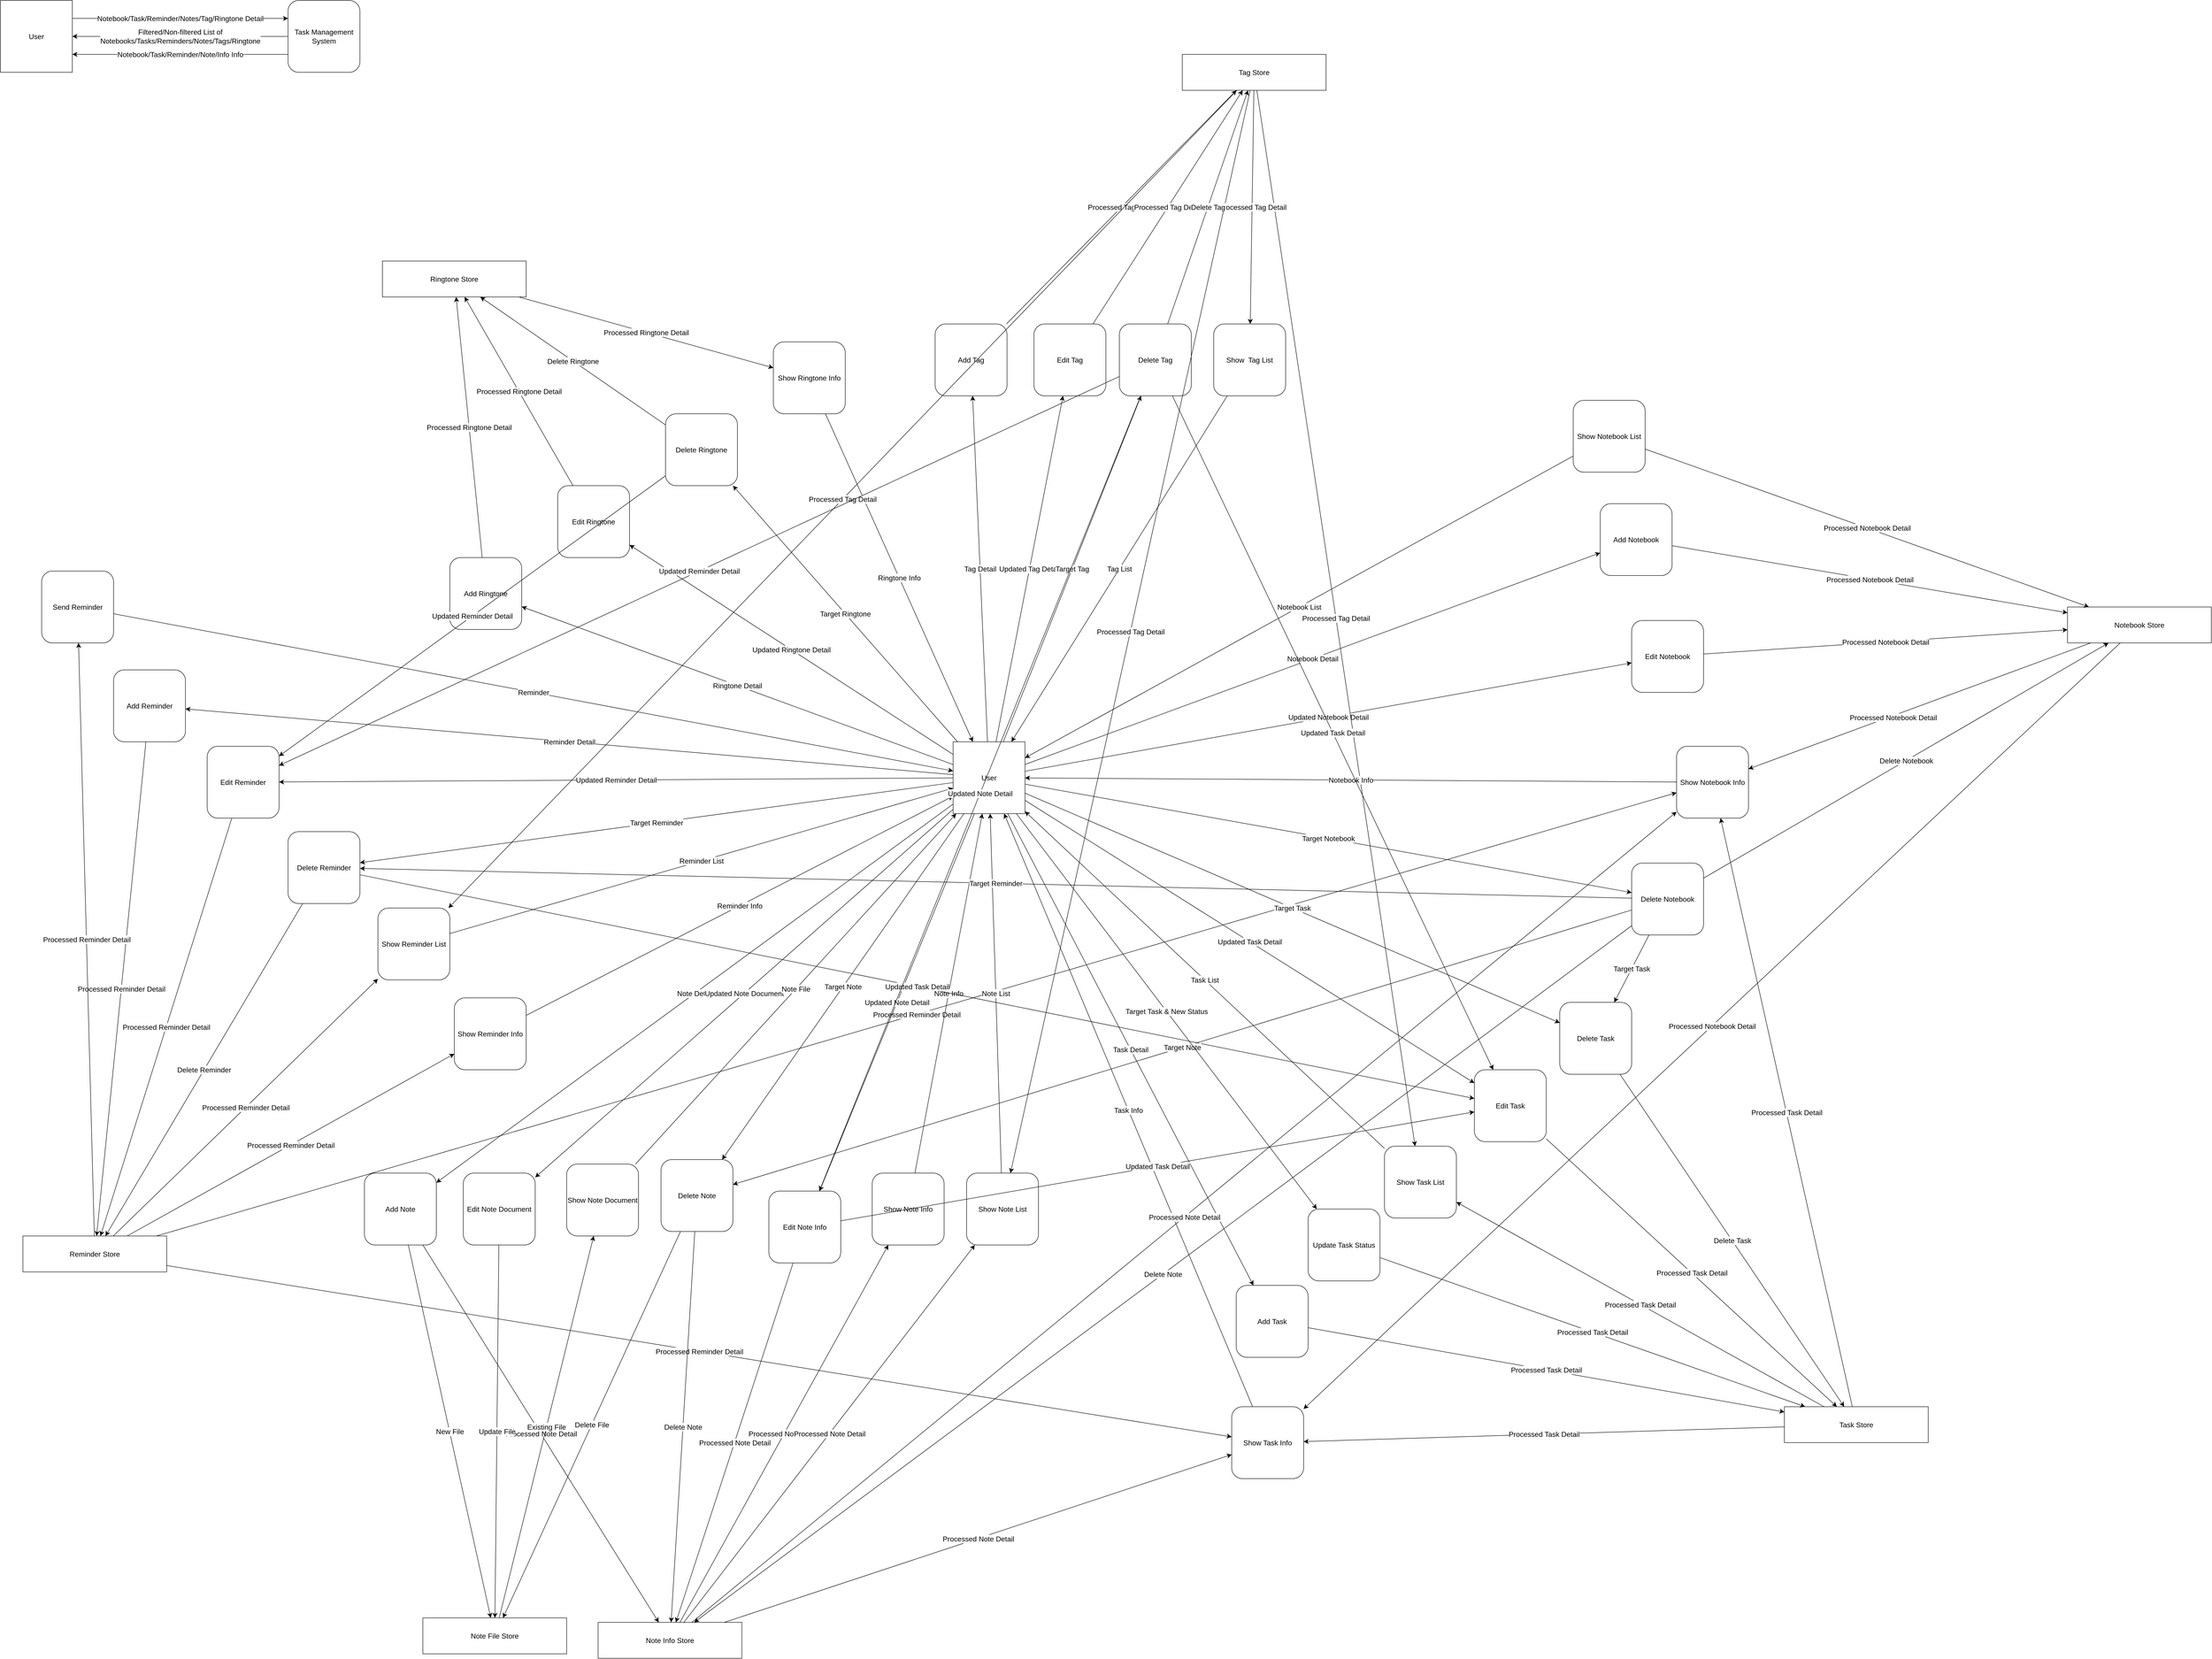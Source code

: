 <mxfile version="21.0.6" type="github">
  <diagram name="Page-1" id="8wNb66az-S5-MYoD6Dzn">
    <mxGraphModel dx="5926" dy="3457" grid="1" gridSize="10" guides="1" tooltips="1" connect="1" arrows="1" fold="1" page="1" pageScale="1" pageWidth="10000" pageHeight="10000" math="0" shadow="0">
      <root>
        <mxCell id="0" />
        <mxCell id="1" style="" parent="0" />
        <mxCell id="hY6Mu5wa5ivJoahVfjo8-3" value="User" style="whiteSpace=wrap;html=1;fontSize=16;imageAspect=1;" vertex="1" parent="1">
          <mxGeometry x="160" y="400" width="160" height="160" as="geometry" />
        </mxCell>
        <mxCell id="hY6Mu5wa5ivJoahVfjo8-4" value="Task Management System" style="whiteSpace=wrap;html=1;fontSize=16;imageAspect=1;absoluteArcSize=0;rounded=1;" vertex="1" parent="1">
          <mxGeometry x="800" y="400" width="160" height="160" as="geometry" />
        </mxCell>
        <mxCell id="hY6Mu5wa5ivJoahVfjo8-32" style="edgeStyle=none;rounded=0;orthogonalLoop=1;jettySize=auto;html=1;fontSize=12;startSize=8;endSize=8;entryX=0;entryY=0.25;entryDx=0;entryDy=0;exitX=1;exitY=0.25;exitDx=0;exitDy=0;" edge="1" parent="1" source="hY6Mu5wa5ivJoahVfjo8-3" target="hY6Mu5wa5ivJoahVfjo8-4">
          <mxGeometry relative="1" as="geometry">
            <mxPoint x="320" y="340" as="sourcePoint" />
            <mxPoint x="640" y="340" as="targetPoint" />
          </mxGeometry>
        </mxCell>
        <mxCell id="hY6Mu5wa5ivJoahVfjo8-33" value="Notebook/Task/Reminder/Notes/Tag/Ringtone Detail" style="edgeLabel;html=1;align=center;verticalAlign=middle;resizable=0;points=[];fontSize=16;" vertex="1" connectable="0" parent="hY6Mu5wa5ivJoahVfjo8-32">
          <mxGeometry relative="1" as="geometry">
            <mxPoint as="offset" />
          </mxGeometry>
        </mxCell>
        <mxCell id="hY6Mu5wa5ivJoahVfjo8-65" style="edgeStyle=none;rounded=0;orthogonalLoop=1;jettySize=auto;html=1;fontSize=12;startSize=8;endSize=8;exitX=0;exitY=0.5;exitDx=0;exitDy=0;entryX=1;entryY=0.5;entryDx=0;entryDy=0;" edge="1" parent="1" source="hY6Mu5wa5ivJoahVfjo8-4" target="hY6Mu5wa5ivJoahVfjo8-3">
          <mxGeometry relative="1" as="geometry">
            <mxPoint x="640" y="540" as="sourcePoint" />
            <mxPoint x="320" y="540" as="targetPoint" />
          </mxGeometry>
        </mxCell>
        <mxCell id="hY6Mu5wa5ivJoahVfjo8-66" value="Filtered/Non-filtered List of &lt;br&gt;Notebooks/Tasks/Reminders/Notes/Tags/Ringtone" style="edgeLabel;html=1;align=center;verticalAlign=middle;resizable=0;points=[];fontSize=16;" vertex="1" connectable="0" parent="hY6Mu5wa5ivJoahVfjo8-65">
          <mxGeometry relative="1" as="geometry">
            <mxPoint as="offset" />
          </mxGeometry>
        </mxCell>
        <mxCell id="hY6Mu5wa5ivJoahVfjo8-71" style="edgeStyle=none;rounded=0;orthogonalLoop=1;jettySize=auto;html=1;fontSize=12;startSize=8;endSize=8;exitX=0;exitY=0.75;exitDx=0;exitDy=0;entryX=1;entryY=0.75;entryDx=0;entryDy=0;" edge="1" parent="1" source="hY6Mu5wa5ivJoahVfjo8-4" target="hY6Mu5wa5ivJoahVfjo8-3">
          <mxGeometry relative="1" as="geometry">
            <mxPoint x="760" y="560" as="sourcePoint" />
            <mxPoint x="240" y="560" as="targetPoint" />
          </mxGeometry>
        </mxCell>
        <mxCell id="hY6Mu5wa5ivJoahVfjo8-72" value="Notebook/Task/Reminder/Note/Info Info" style="edgeLabel;html=1;align=center;verticalAlign=middle;resizable=0;points=[];fontSize=16;" vertex="1" connectable="0" parent="hY6Mu5wa5ivJoahVfjo8-71">
          <mxGeometry relative="1" as="geometry">
            <mxPoint as="offset" />
          </mxGeometry>
        </mxCell>
        <mxCell id="hY6Mu5wa5ivJoahVfjo8-129" style="edgeStyle=none;curved=1;rounded=0;orthogonalLoop=1;jettySize=auto;html=1;fontSize=12;startSize=8;endSize=8;" edge="1" parent="1" source="hY6Mu5wa5ivJoahVfjo8-73" target="hY6Mu5wa5ivJoahVfjo8-128">
          <mxGeometry relative="1" as="geometry" />
        </mxCell>
        <mxCell id="hY6Mu5wa5ivJoahVfjo8-133" value="Processed Notebook Detail" style="edgeLabel;html=1;align=center;verticalAlign=middle;resizable=0;points=[];fontSize=16;" vertex="1" connectable="0" parent="hY6Mu5wa5ivJoahVfjo8-129">
          <mxGeometry x="0.159" y="3" relative="1" as="geometry">
            <mxPoint as="offset" />
          </mxGeometry>
        </mxCell>
        <mxCell id="hY6Mu5wa5ivJoahVfjo8-139" style="edgeStyle=none;curved=1;rounded=0;orthogonalLoop=1;jettySize=auto;html=1;fontSize=12;startSize=8;endSize=8;" edge="1" parent="1" source="hY6Mu5wa5ivJoahVfjo8-73" target="hY6Mu5wa5ivJoahVfjo8-121">
          <mxGeometry relative="1" as="geometry" />
        </mxCell>
        <mxCell id="hY6Mu5wa5ivJoahVfjo8-140" value="Processed Notebook Detail" style="edgeLabel;html=1;align=center;verticalAlign=middle;resizable=0;points=[];fontSize=16;" vertex="1" connectable="0" parent="hY6Mu5wa5ivJoahVfjo8-139">
          <mxGeometry relative="1" as="geometry">
            <mxPoint as="offset" />
          </mxGeometry>
        </mxCell>
        <mxCell id="hY6Mu5wa5ivJoahVfjo8-73" value="Notebook Store" style="whiteSpace=wrap;html=1;fontSize=16;imageAspect=1;" vertex="1" parent="1">
          <mxGeometry x="4760" y="1750" width="320" height="80" as="geometry" />
        </mxCell>
        <mxCell id="hY6Mu5wa5ivJoahVfjo8-77" style="edgeStyle=none;curved=1;rounded=0;orthogonalLoop=1;jettySize=auto;html=1;fontSize=12;startSize=8;endSize=8;" edge="1" parent="1" source="hY6Mu5wa5ivJoahVfjo8-74" target="hY6Mu5wa5ivJoahVfjo8-76">
          <mxGeometry relative="1" as="geometry" />
        </mxCell>
        <mxCell id="hY6Mu5wa5ivJoahVfjo8-78" value="Notebook Detail" style="edgeLabel;html=1;align=center;verticalAlign=middle;resizable=0;points=[];fontSize=16;" vertex="1" connectable="0" parent="hY6Mu5wa5ivJoahVfjo8-77">
          <mxGeometry relative="1" as="geometry">
            <mxPoint as="offset" />
          </mxGeometry>
        </mxCell>
        <mxCell id="hY6Mu5wa5ivJoahVfjo8-86" style="edgeStyle=none;curved=1;rounded=0;orthogonalLoop=1;jettySize=auto;html=1;fontSize=12;startSize=8;endSize=8;" edge="1" parent="1" source="hY6Mu5wa5ivJoahVfjo8-74" target="hY6Mu5wa5ivJoahVfjo8-82">
          <mxGeometry relative="1" as="geometry" />
        </mxCell>
        <mxCell id="hY6Mu5wa5ivJoahVfjo8-87" value="Note Detail" style="edgeLabel;html=1;align=center;verticalAlign=middle;resizable=0;points=[];fontSize=16;" vertex="1" connectable="0" parent="hY6Mu5wa5ivJoahVfjo8-86">
          <mxGeometry relative="1" as="geometry">
            <mxPoint as="offset" />
          </mxGeometry>
        </mxCell>
        <mxCell id="hY6Mu5wa5ivJoahVfjo8-95" style="edgeStyle=none;curved=1;rounded=0;orthogonalLoop=1;jettySize=auto;html=1;fontSize=12;startSize=8;endSize=8;" edge="1" parent="1" source="hY6Mu5wa5ivJoahVfjo8-74" target="hY6Mu5wa5ivJoahVfjo8-92">
          <mxGeometry relative="1" as="geometry" />
        </mxCell>
        <mxCell id="hY6Mu5wa5ivJoahVfjo8-96" value="Task Detail" style="edgeLabel;html=1;align=center;verticalAlign=middle;resizable=0;points=[];fontSize=16;" vertex="1" connectable="0" parent="hY6Mu5wa5ivJoahVfjo8-95">
          <mxGeometry relative="1" as="geometry">
            <mxPoint as="offset" />
          </mxGeometry>
        </mxCell>
        <mxCell id="hY6Mu5wa5ivJoahVfjo8-97" style="edgeStyle=none;curved=1;rounded=0;orthogonalLoop=1;jettySize=auto;html=1;fontSize=12;startSize=8;endSize=8;" edge="1" parent="1" source="hY6Mu5wa5ivJoahVfjo8-74" target="hY6Mu5wa5ivJoahVfjo8-93">
          <mxGeometry relative="1" as="geometry" />
        </mxCell>
        <mxCell id="hY6Mu5wa5ivJoahVfjo8-98" value="Reminder Detail" style="edgeLabel;html=1;align=center;verticalAlign=middle;resizable=0;points=[];fontSize=16;" vertex="1" connectable="0" parent="hY6Mu5wa5ivJoahVfjo8-97">
          <mxGeometry relative="1" as="geometry">
            <mxPoint as="offset" />
          </mxGeometry>
        </mxCell>
        <mxCell id="hY6Mu5wa5ivJoahVfjo8-99" style="edgeStyle=none;curved=1;rounded=0;orthogonalLoop=1;jettySize=auto;html=1;fontSize=12;startSize=8;endSize=8;" edge="1" parent="1" source="hY6Mu5wa5ivJoahVfjo8-74" target="hY6Mu5wa5ivJoahVfjo8-94">
          <mxGeometry relative="1" as="geometry" />
        </mxCell>
        <mxCell id="hY6Mu5wa5ivJoahVfjo8-102" value="Tag Detail" style="edgeLabel;html=1;align=center;verticalAlign=middle;resizable=0;points=[];fontSize=16;" vertex="1" connectable="0" parent="hY6Mu5wa5ivJoahVfjo8-99">
          <mxGeometry relative="1" as="geometry">
            <mxPoint as="offset" />
          </mxGeometry>
        </mxCell>
        <mxCell id="hY6Mu5wa5ivJoahVfjo8-142" style="edgeStyle=none;curved=1;rounded=0;orthogonalLoop=1;jettySize=auto;html=1;fontSize=12;startSize=8;endSize=8;" edge="1" parent="1" source="hY6Mu5wa5ivJoahVfjo8-74" target="hY6Mu5wa5ivJoahVfjo8-141">
          <mxGeometry relative="1" as="geometry" />
        </mxCell>
        <mxCell id="hY6Mu5wa5ivJoahVfjo8-143" value="Ringtone Detail" style="edgeLabel;html=1;align=center;verticalAlign=middle;resizable=0;points=[];fontSize=16;" vertex="1" connectable="0" parent="hY6Mu5wa5ivJoahVfjo8-142">
          <mxGeometry relative="1" as="geometry">
            <mxPoint as="offset" />
          </mxGeometry>
        </mxCell>
        <mxCell id="hY6Mu5wa5ivJoahVfjo8-148" style="edgeStyle=none;curved=1;rounded=0;orthogonalLoop=1;jettySize=auto;html=1;fontSize=12;startSize=8;endSize=8;" edge="1" parent="1" source="hY6Mu5wa5ivJoahVfjo8-74" target="hY6Mu5wa5ivJoahVfjo8-147">
          <mxGeometry relative="1" as="geometry" />
        </mxCell>
        <mxCell id="hY6Mu5wa5ivJoahVfjo8-150" value="Updated Ringtone Detail" style="edgeLabel;html=1;align=center;verticalAlign=middle;resizable=0;points=[];fontSize=16;" vertex="1" connectable="0" parent="hY6Mu5wa5ivJoahVfjo8-148">
          <mxGeometry relative="1" as="geometry">
            <mxPoint as="offset" />
          </mxGeometry>
        </mxCell>
        <mxCell id="hY6Mu5wa5ivJoahVfjo8-163" style="edgeStyle=none;curved=1;rounded=0;orthogonalLoop=1;jettySize=auto;html=1;fontSize=12;startSize=8;endSize=8;" edge="1" parent="1" source="hY6Mu5wa5ivJoahVfjo8-74" target="hY6Mu5wa5ivJoahVfjo8-162">
          <mxGeometry relative="1" as="geometry" />
        </mxCell>
        <mxCell id="hY6Mu5wa5ivJoahVfjo8-165" value="Updated Tag Detail" style="edgeLabel;html=1;align=center;verticalAlign=middle;resizable=0;points=[];fontSize=16;" vertex="1" connectable="0" parent="hY6Mu5wa5ivJoahVfjo8-163">
          <mxGeometry relative="1" as="geometry">
            <mxPoint as="offset" />
          </mxGeometry>
        </mxCell>
        <mxCell id="hY6Mu5wa5ivJoahVfjo8-171" style="edgeStyle=none;curved=1;rounded=0;orthogonalLoop=1;jettySize=auto;html=1;fontSize=12;startSize=8;endSize=8;" edge="1" parent="1" source="hY6Mu5wa5ivJoahVfjo8-74" target="hY6Mu5wa5ivJoahVfjo8-170">
          <mxGeometry relative="1" as="geometry" />
        </mxCell>
        <mxCell id="hY6Mu5wa5ivJoahVfjo8-172" value="Updated Notebook Detail" style="edgeLabel;html=1;align=center;verticalAlign=middle;resizable=0;points=[];fontSize=16;" vertex="1" connectable="0" parent="hY6Mu5wa5ivJoahVfjo8-171">
          <mxGeometry relative="1" as="geometry">
            <mxPoint as="offset" />
          </mxGeometry>
        </mxCell>
        <mxCell id="hY6Mu5wa5ivJoahVfjo8-74" value="User" style="whiteSpace=wrap;html=1;fontSize=16;imageAspect=1;" vertex="1" parent="1">
          <mxGeometry x="2280" y="2050" width="160" height="160" as="geometry" />
        </mxCell>
        <mxCell id="hY6Mu5wa5ivJoahVfjo8-80" style="edgeStyle=none;curved=1;rounded=0;orthogonalLoop=1;jettySize=auto;html=1;fontSize=12;startSize=8;endSize=8;" edge="1" parent="1" source="hY6Mu5wa5ivJoahVfjo8-76" target="hY6Mu5wa5ivJoahVfjo8-73">
          <mxGeometry relative="1" as="geometry" />
        </mxCell>
        <mxCell id="hY6Mu5wa5ivJoahVfjo8-81" value="Processed Notebook Detail" style="edgeLabel;html=1;align=center;verticalAlign=middle;resizable=0;points=[];fontSize=16;" vertex="1" connectable="0" parent="hY6Mu5wa5ivJoahVfjo8-80">
          <mxGeometry relative="1" as="geometry">
            <mxPoint as="offset" />
          </mxGeometry>
        </mxCell>
        <mxCell id="hY6Mu5wa5ivJoahVfjo8-76" value="Add Notebook" style="whiteSpace=wrap;html=1;fontSize=16;imageAspect=1;absoluteArcSize=0;rounded=1;" vertex="1" parent="1">
          <mxGeometry x="3720" y="1520" width="160" height="160" as="geometry" />
        </mxCell>
        <mxCell id="hY6Mu5wa5ivJoahVfjo8-91" style="edgeStyle=none;curved=1;rounded=0;orthogonalLoop=1;jettySize=auto;html=1;fontSize=12;startSize=8;endSize=8;" edge="1" parent="1" source="hY6Mu5wa5ivJoahVfjo8-82" target="hY6Mu5wa5ivJoahVfjo8-90">
          <mxGeometry relative="1" as="geometry" />
        </mxCell>
        <mxCell id="hY6Mu5wa5ivJoahVfjo8-103" value="Processed Note Detail" style="edgeLabel;html=1;align=center;verticalAlign=middle;resizable=0;points=[];fontSize=16;" vertex="1" connectable="0" parent="hY6Mu5wa5ivJoahVfjo8-91">
          <mxGeometry relative="1" as="geometry">
            <mxPoint as="offset" />
          </mxGeometry>
        </mxCell>
        <mxCell id="hY6Mu5wa5ivJoahVfjo8-82" value="Add Note" style="whiteSpace=wrap;html=1;fontSize=16;imageAspect=1;absoluteArcSize=0;rounded=1;" vertex="1" parent="1">
          <mxGeometry x="970" y="3010" width="160" height="160" as="geometry" />
        </mxCell>
        <mxCell id="hY6Mu5wa5ivJoahVfjo8-134" style="edgeStyle=none;curved=1;rounded=0;orthogonalLoop=1;jettySize=auto;html=1;fontSize=12;startSize=8;endSize=8;" edge="1" parent="1" source="hY6Mu5wa5ivJoahVfjo8-90" target="hY6Mu5wa5ivJoahVfjo8-121">
          <mxGeometry relative="1" as="geometry" />
        </mxCell>
        <mxCell id="hY6Mu5wa5ivJoahVfjo8-138" value="Processed Note Detail" style="edgeLabel;html=1;align=center;verticalAlign=middle;resizable=0;points=[];fontSize=16;" vertex="1" connectable="0" parent="hY6Mu5wa5ivJoahVfjo8-134">
          <mxGeometry relative="1" as="geometry">
            <mxPoint as="offset" />
          </mxGeometry>
        </mxCell>
        <mxCell id="hY6Mu5wa5ivJoahVfjo8-90" value="Note Info Store" style="whiteSpace=wrap;html=1;fontSize=16;imageAspect=1;" vertex="1" parent="1">
          <mxGeometry x="1490" y="4010" width="320" height="80" as="geometry" />
        </mxCell>
        <mxCell id="hY6Mu5wa5ivJoahVfjo8-105" style="edgeStyle=none;curved=1;rounded=0;orthogonalLoop=1;jettySize=auto;html=1;fontSize=12;startSize=8;endSize=8;" edge="1" parent="1" source="hY6Mu5wa5ivJoahVfjo8-92" target="hY6Mu5wa5ivJoahVfjo8-104">
          <mxGeometry relative="1" as="geometry" />
        </mxCell>
        <mxCell id="hY6Mu5wa5ivJoahVfjo8-106" value="Processed Task Detail" style="edgeLabel;html=1;align=center;verticalAlign=middle;resizable=0;points=[];fontSize=16;" vertex="1" connectable="0" parent="hY6Mu5wa5ivJoahVfjo8-105">
          <mxGeometry relative="1" as="geometry">
            <mxPoint as="offset" />
          </mxGeometry>
        </mxCell>
        <mxCell id="hY6Mu5wa5ivJoahVfjo8-92" value="Add Task" style="whiteSpace=wrap;html=1;fontSize=16;imageAspect=1;absoluteArcSize=0;rounded=1;" vertex="1" parent="1">
          <mxGeometry x="2910" y="3260" width="160" height="160" as="geometry" />
        </mxCell>
        <mxCell id="hY6Mu5wa5ivJoahVfjo8-108" style="edgeStyle=none;curved=1;rounded=0;orthogonalLoop=1;jettySize=auto;html=1;fontSize=12;startSize=8;endSize=8;" edge="1" parent="1" source="hY6Mu5wa5ivJoahVfjo8-93" target="hY6Mu5wa5ivJoahVfjo8-107">
          <mxGeometry relative="1" as="geometry" />
        </mxCell>
        <mxCell id="hY6Mu5wa5ivJoahVfjo8-110" value="Processed Reminder Detail" style="edgeLabel;html=1;align=center;verticalAlign=middle;resizable=0;points=[];fontSize=16;" vertex="1" connectable="0" parent="hY6Mu5wa5ivJoahVfjo8-108">
          <mxGeometry relative="1" as="geometry">
            <mxPoint as="offset" />
          </mxGeometry>
        </mxCell>
        <mxCell id="hY6Mu5wa5ivJoahVfjo8-93" value="Add Reminder" style="whiteSpace=wrap;html=1;fontSize=16;imageAspect=1;absoluteArcSize=0;rounded=1;" vertex="1" parent="1">
          <mxGeometry x="411.68" y="1890" width="160" height="160" as="geometry" />
        </mxCell>
        <mxCell id="hY6Mu5wa5ivJoahVfjo8-113" style="edgeStyle=none;curved=1;rounded=0;orthogonalLoop=1;jettySize=auto;html=1;fontSize=12;startSize=8;endSize=8;" edge="1" parent="1" source="hY6Mu5wa5ivJoahVfjo8-94" target="hY6Mu5wa5ivJoahVfjo8-112">
          <mxGeometry relative="1" as="geometry" />
        </mxCell>
        <mxCell id="hY6Mu5wa5ivJoahVfjo8-114" value="Processed Tag Detail" style="edgeLabel;html=1;align=center;verticalAlign=middle;resizable=0;points=[];fontSize=16;" vertex="1" connectable="0" parent="hY6Mu5wa5ivJoahVfjo8-113">
          <mxGeometry relative="1" as="geometry">
            <mxPoint as="offset" />
          </mxGeometry>
        </mxCell>
        <mxCell id="hY6Mu5wa5ivJoahVfjo8-94" value="Add Tag" style="whiteSpace=wrap;html=1;fontSize=16;imageAspect=1;absoluteArcSize=0;rounded=1;" vertex="1" parent="1">
          <mxGeometry x="2240" y="1120" width="160" height="160" as="geometry" />
        </mxCell>
        <mxCell id="hY6Mu5wa5ivJoahVfjo8-116" style="edgeStyle=none;curved=1;rounded=0;orthogonalLoop=1;jettySize=auto;html=1;fontSize=12;startSize=8;endSize=8;" edge="1" parent="1" source="hY6Mu5wa5ivJoahVfjo8-104" target="hY6Mu5wa5ivJoahVfjo8-115">
          <mxGeometry relative="1" as="geometry" />
        </mxCell>
        <mxCell id="hY6Mu5wa5ivJoahVfjo8-118" value="Processed Task Detail" style="edgeLabel;html=1;align=center;verticalAlign=middle;resizable=0;points=[];fontSize=16;" vertex="1" connectable="0" parent="hY6Mu5wa5ivJoahVfjo8-116">
          <mxGeometry relative="1" as="geometry">
            <mxPoint as="offset" />
          </mxGeometry>
        </mxCell>
        <mxCell id="hY6Mu5wa5ivJoahVfjo8-122" style="edgeStyle=none;curved=1;rounded=0;orthogonalLoop=1;jettySize=auto;html=1;fontSize=12;startSize=8;endSize=8;" edge="1" parent="1" source="hY6Mu5wa5ivJoahVfjo8-104" target="hY6Mu5wa5ivJoahVfjo8-121">
          <mxGeometry relative="1" as="geometry" />
        </mxCell>
        <mxCell id="hY6Mu5wa5ivJoahVfjo8-125" value="Processed Task Detail" style="edgeLabel;html=1;align=center;verticalAlign=middle;resizable=0;points=[];fontSize=16;" vertex="1" connectable="0" parent="hY6Mu5wa5ivJoahVfjo8-122">
          <mxGeometry relative="1" as="geometry">
            <mxPoint as="offset" />
          </mxGeometry>
        </mxCell>
        <mxCell id="hY6Mu5wa5ivJoahVfjo8-104" value="Task Store" style="whiteSpace=wrap;html=1;fontSize=16;imageAspect=1;" vertex="1" parent="1">
          <mxGeometry x="4130" y="3530" width="320" height="80" as="geometry" />
        </mxCell>
        <mxCell id="hY6Mu5wa5ivJoahVfjo8-135" style="edgeStyle=none;curved=1;rounded=0;orthogonalLoop=1;jettySize=auto;html=1;fontSize=12;startSize=8;endSize=8;" edge="1" parent="1" source="hY6Mu5wa5ivJoahVfjo8-107" target="hY6Mu5wa5ivJoahVfjo8-121">
          <mxGeometry relative="1" as="geometry" />
        </mxCell>
        <mxCell id="hY6Mu5wa5ivJoahVfjo8-137" value="Processed Reminder Detail" style="edgeLabel;html=1;align=center;verticalAlign=middle;resizable=0;points=[];fontSize=16;" vertex="1" connectable="0" parent="hY6Mu5wa5ivJoahVfjo8-135">
          <mxGeometry relative="1" as="geometry">
            <mxPoint as="offset" />
          </mxGeometry>
        </mxCell>
        <mxCell id="hY6Mu5wa5ivJoahVfjo8-107" value="Reminder Store" style="whiteSpace=wrap;html=1;fontSize=16;imageAspect=1;" vertex="1" parent="1">
          <mxGeometry x="210" y="3150" width="320" height="80" as="geometry" />
        </mxCell>
        <mxCell id="hY6Mu5wa5ivJoahVfjo8-126" style="edgeStyle=none;curved=1;rounded=0;orthogonalLoop=1;jettySize=auto;html=1;fontSize=12;startSize=8;endSize=8;" edge="1" parent="1" source="hY6Mu5wa5ivJoahVfjo8-112" target="hY6Mu5wa5ivJoahVfjo8-115">
          <mxGeometry relative="1" as="geometry" />
        </mxCell>
        <mxCell id="hY6Mu5wa5ivJoahVfjo8-127" value="Processed Tag Detail" style="edgeLabel;html=1;align=center;verticalAlign=middle;resizable=0;points=[];fontSize=16;" vertex="1" connectable="0" parent="hY6Mu5wa5ivJoahVfjo8-126">
          <mxGeometry relative="1" as="geometry">
            <mxPoint as="offset" />
          </mxGeometry>
        </mxCell>
        <mxCell id="hY6Mu5wa5ivJoahVfjo8-112" value="Tag Store" style="whiteSpace=wrap;html=1;fontSize=16;imageAspect=1;" vertex="1" parent="1">
          <mxGeometry x="2790" y="520" width="320" height="80" as="geometry" />
        </mxCell>
        <mxCell id="hY6Mu5wa5ivJoahVfjo8-119" style="edgeStyle=none;curved=1;rounded=0;orthogonalLoop=1;jettySize=auto;html=1;fontSize=12;startSize=8;endSize=8;" edge="1" parent="1" source="hY6Mu5wa5ivJoahVfjo8-115" target="hY6Mu5wa5ivJoahVfjo8-74">
          <mxGeometry relative="1" as="geometry" />
        </mxCell>
        <mxCell id="hY6Mu5wa5ivJoahVfjo8-120" value="Task List" style="edgeLabel;html=1;align=center;verticalAlign=middle;resizable=0;points=[];fontSize=16;" vertex="1" connectable="0" parent="hY6Mu5wa5ivJoahVfjo8-119">
          <mxGeometry relative="1" as="geometry">
            <mxPoint as="offset" />
          </mxGeometry>
        </mxCell>
        <mxCell id="hY6Mu5wa5ivJoahVfjo8-115" value="Show Task List" style="whiteSpace=wrap;html=1;fontSize=16;imageAspect=1;absoluteArcSize=0;rounded=1;" vertex="1" parent="1">
          <mxGeometry x="3240" y="2950" width="160" height="160" as="geometry" />
        </mxCell>
        <mxCell id="hY6Mu5wa5ivJoahVfjo8-123" style="edgeStyle=none;curved=1;rounded=0;orthogonalLoop=1;jettySize=auto;html=1;fontSize=12;startSize=8;endSize=8;" edge="1" parent="1" source="hY6Mu5wa5ivJoahVfjo8-121" target="hY6Mu5wa5ivJoahVfjo8-74">
          <mxGeometry relative="1" as="geometry" />
        </mxCell>
        <mxCell id="hY6Mu5wa5ivJoahVfjo8-124" value="Task Info" style="edgeLabel;html=1;align=center;verticalAlign=middle;resizable=0;points=[];fontSize=16;" vertex="1" connectable="0" parent="hY6Mu5wa5ivJoahVfjo8-123">
          <mxGeometry relative="1" as="geometry">
            <mxPoint as="offset" />
          </mxGeometry>
        </mxCell>
        <mxCell id="hY6Mu5wa5ivJoahVfjo8-121" value="Show Task Info" style="whiteSpace=wrap;html=1;fontSize=16;imageAspect=1;absoluteArcSize=0;rounded=1;" vertex="1" parent="1">
          <mxGeometry x="2900" y="3530" width="160" height="160" as="geometry" />
        </mxCell>
        <mxCell id="hY6Mu5wa5ivJoahVfjo8-130" style="edgeStyle=none;curved=1;rounded=0;orthogonalLoop=1;jettySize=auto;html=1;fontSize=12;startSize=8;endSize=8;" edge="1" parent="1" source="hY6Mu5wa5ivJoahVfjo8-128" target="hY6Mu5wa5ivJoahVfjo8-74">
          <mxGeometry relative="1" as="geometry" />
        </mxCell>
        <mxCell id="hY6Mu5wa5ivJoahVfjo8-132" value="Notebook Info" style="edgeLabel;html=1;align=center;verticalAlign=middle;resizable=0;points=[];fontSize=16;" vertex="1" connectable="0" parent="hY6Mu5wa5ivJoahVfjo8-130">
          <mxGeometry relative="1" as="geometry">
            <mxPoint as="offset" />
          </mxGeometry>
        </mxCell>
        <mxCell id="hY6Mu5wa5ivJoahVfjo8-128" value="Show Notebook Info" style="whiteSpace=wrap;html=1;fontSize=16;imageAspect=1;absoluteArcSize=0;rounded=1;" vertex="1" parent="1">
          <mxGeometry x="3890" y="2060" width="160" height="160" as="geometry" />
        </mxCell>
        <mxCell id="hY6Mu5wa5ivJoahVfjo8-145" style="edgeStyle=none;curved=1;rounded=0;orthogonalLoop=1;jettySize=auto;html=1;fontSize=12;startSize=8;endSize=8;" edge="1" parent="1" source="hY6Mu5wa5ivJoahVfjo8-141" target="hY6Mu5wa5ivJoahVfjo8-144">
          <mxGeometry relative="1" as="geometry" />
        </mxCell>
        <mxCell id="hY6Mu5wa5ivJoahVfjo8-146" value="Processed Ringtone Detail" style="edgeLabel;html=1;align=center;verticalAlign=middle;resizable=0;points=[];fontSize=16;" vertex="1" connectable="0" parent="hY6Mu5wa5ivJoahVfjo8-145">
          <mxGeometry relative="1" as="geometry">
            <mxPoint as="offset" />
          </mxGeometry>
        </mxCell>
        <mxCell id="hY6Mu5wa5ivJoahVfjo8-141" value="Add Ringtone" style="whiteSpace=wrap;html=1;fontSize=16;imageAspect=1;absoluteArcSize=0;rounded=1;" vertex="1" parent="1">
          <mxGeometry x="1160" y="1640" width="160" height="160" as="geometry" />
        </mxCell>
        <mxCell id="hY6Mu5wa5ivJoahVfjo8-156" style="edgeStyle=none;curved=1;rounded=0;orthogonalLoop=1;jettySize=auto;html=1;fontSize=12;startSize=8;endSize=8;" edge="1" parent="1" source="hY6Mu5wa5ivJoahVfjo8-144" target="hY6Mu5wa5ivJoahVfjo8-152">
          <mxGeometry relative="1" as="geometry" />
        </mxCell>
        <mxCell id="hY6Mu5wa5ivJoahVfjo8-157" value="Processed Ringtone Detail" style="edgeLabel;html=1;align=center;verticalAlign=middle;resizable=0;points=[];fontSize=16;" vertex="1" connectable="0" parent="hY6Mu5wa5ivJoahVfjo8-156">
          <mxGeometry relative="1" as="geometry">
            <mxPoint as="offset" />
          </mxGeometry>
        </mxCell>
        <mxCell id="hY6Mu5wa5ivJoahVfjo8-144" value="Ringtone Store" style="whiteSpace=wrap;html=1;fontSize=16;imageAspect=1;" vertex="1" parent="1">
          <mxGeometry x="1010" y="980" width="320" height="80" as="geometry" />
        </mxCell>
        <mxCell id="hY6Mu5wa5ivJoahVfjo8-149" style="edgeStyle=none;curved=1;rounded=0;orthogonalLoop=1;jettySize=auto;html=1;fontSize=12;startSize=8;endSize=8;" edge="1" parent="1" source="hY6Mu5wa5ivJoahVfjo8-147" target="hY6Mu5wa5ivJoahVfjo8-144">
          <mxGeometry relative="1" as="geometry" />
        </mxCell>
        <mxCell id="hY6Mu5wa5ivJoahVfjo8-151" value="Processed Ringtone Detail" style="edgeLabel;html=1;align=center;verticalAlign=middle;resizable=0;points=[];fontSize=16;" vertex="1" connectable="0" parent="hY6Mu5wa5ivJoahVfjo8-149">
          <mxGeometry relative="1" as="geometry">
            <mxPoint as="offset" />
          </mxGeometry>
        </mxCell>
        <mxCell id="hY6Mu5wa5ivJoahVfjo8-147" value="Edit Ringtone" style="whiteSpace=wrap;html=1;fontSize=16;imageAspect=1;absoluteArcSize=0;rounded=1;" vertex="1" parent="1">
          <mxGeometry x="1400" y="1480" width="160" height="160" as="geometry" />
        </mxCell>
        <mxCell id="hY6Mu5wa5ivJoahVfjo8-158" style="edgeStyle=none;curved=1;rounded=0;orthogonalLoop=1;jettySize=auto;html=1;fontSize=12;startSize=8;endSize=8;" edge="1" parent="1" source="hY6Mu5wa5ivJoahVfjo8-152" target="hY6Mu5wa5ivJoahVfjo8-74">
          <mxGeometry relative="1" as="geometry" />
        </mxCell>
        <mxCell id="hY6Mu5wa5ivJoahVfjo8-159" value="Ringtone Info" style="edgeLabel;html=1;align=center;verticalAlign=middle;resizable=0;points=[];fontSize=16;" vertex="1" connectable="0" parent="hY6Mu5wa5ivJoahVfjo8-158">
          <mxGeometry relative="1" as="geometry">
            <mxPoint as="offset" />
          </mxGeometry>
        </mxCell>
        <mxCell id="hY6Mu5wa5ivJoahVfjo8-152" value="Show Ringtone Info" style="whiteSpace=wrap;html=1;fontSize=16;imageAspect=1;absoluteArcSize=0;rounded=1;" vertex="1" parent="1">
          <mxGeometry x="1880" y="1160" width="160" height="160" as="geometry" />
        </mxCell>
        <mxCell id="hY6Mu5wa5ivJoahVfjo8-160" style="edgeStyle=none;curved=1;rounded=0;orthogonalLoop=1;jettySize=auto;html=1;exitX=0.5;exitY=1;exitDx=0;exitDy=0;fontSize=12;startSize=8;endSize=8;" edge="1" parent="1" source="hY6Mu5wa5ivJoahVfjo8-152" target="hY6Mu5wa5ivJoahVfjo8-152">
          <mxGeometry relative="1" as="geometry" />
        </mxCell>
        <mxCell id="hY6Mu5wa5ivJoahVfjo8-162" value="Edit Tag" style="whiteSpace=wrap;html=1;fontSize=16;imageAspect=1;absoluteArcSize=0;rounded=1;" vertex="1" parent="1">
          <mxGeometry x="2460" y="1120" width="160" height="160" as="geometry" />
        </mxCell>
        <mxCell id="hY6Mu5wa5ivJoahVfjo8-168" style="edgeStyle=none;curved=1;rounded=0;orthogonalLoop=1;jettySize=auto;html=1;fontSize=12;startSize=8;endSize=8;" edge="1" parent="1" source="hY6Mu5wa5ivJoahVfjo8-166" target="hY6Mu5wa5ivJoahVfjo8-74">
          <mxGeometry relative="1" as="geometry" />
        </mxCell>
        <mxCell id="hY6Mu5wa5ivJoahVfjo8-169" value="Tag List" style="edgeLabel;html=1;align=center;verticalAlign=middle;resizable=0;points=[];fontSize=16;" vertex="1" connectable="0" parent="hY6Mu5wa5ivJoahVfjo8-168">
          <mxGeometry relative="1" as="geometry">
            <mxPoint as="offset" />
          </mxGeometry>
        </mxCell>
        <mxCell id="hY6Mu5wa5ivJoahVfjo8-166" value="Show&amp;nbsp; Tag List" style="whiteSpace=wrap;html=1;fontSize=16;imageAspect=1;absoluteArcSize=0;rounded=1;" vertex="1" parent="1">
          <mxGeometry x="2860" y="1120" width="160" height="160" as="geometry" />
        </mxCell>
        <mxCell id="hY6Mu5wa5ivJoahVfjo8-170" value="Edit Notebook" style="whiteSpace=wrap;html=1;fontSize=16;imageAspect=1;absoluteArcSize=0;rounded=1;" vertex="1" parent="1">
          <mxGeometry x="3790" y="1780" width="160" height="160" as="geometry" />
        </mxCell>
        <mxCell id="hY6Mu5wa5ivJoahVfjo8-176" style="edgeStyle=none;curved=1;rounded=0;orthogonalLoop=1;jettySize=auto;html=1;fontSize=12;startSize=8;endSize=8;" edge="1" parent="1" source="hY6Mu5wa5ivJoahVfjo8-170" target="hY6Mu5wa5ivJoahVfjo8-73">
          <mxGeometry relative="1" as="geometry">
            <mxPoint x="3900" y="1707" as="sourcePoint" />
            <mxPoint x="4770" y="1786" as="targetPoint" />
          </mxGeometry>
        </mxCell>
        <mxCell id="hY6Mu5wa5ivJoahVfjo8-177" value="Processed Notebook Detail" style="edgeLabel;html=1;align=center;verticalAlign=middle;resizable=0;points=[];fontSize=16;" vertex="1" connectable="0" parent="hY6Mu5wa5ivJoahVfjo8-176">
          <mxGeometry relative="1" as="geometry">
            <mxPoint as="offset" />
          </mxGeometry>
        </mxCell>
        <mxCell id="hY6Mu5wa5ivJoahVfjo8-182" style="edgeStyle=none;curved=1;rounded=0;orthogonalLoop=1;jettySize=auto;html=1;fontSize=12;startSize=8;endSize=8;" edge="1" parent="1" source="hY6Mu5wa5ivJoahVfjo8-104" target="hY6Mu5wa5ivJoahVfjo8-128">
          <mxGeometry relative="1" as="geometry">
            <mxPoint x="4293" y="3540" as="sourcePoint" />
            <mxPoint x="4410" y="2140" as="targetPoint" />
          </mxGeometry>
        </mxCell>
        <mxCell id="hY6Mu5wa5ivJoahVfjo8-183" value="Processed Task Detail" style="edgeLabel;html=1;align=center;verticalAlign=middle;resizable=0;points=[];fontSize=16;" vertex="1" connectable="0" parent="hY6Mu5wa5ivJoahVfjo8-182">
          <mxGeometry relative="1" as="geometry">
            <mxPoint as="offset" />
          </mxGeometry>
        </mxCell>
        <mxCell id="hY6Mu5wa5ivJoahVfjo8-184" value="Show Notebook List" style="whiteSpace=wrap;html=1;fontSize=16;imageAspect=1;absoluteArcSize=0;rounded=1;" vertex="1" parent="1">
          <mxGeometry x="3660" y="1290" width="160" height="160" as="geometry" />
        </mxCell>
        <mxCell id="hY6Mu5wa5ivJoahVfjo8-185" style="edgeStyle=none;curved=1;rounded=0;orthogonalLoop=1;jettySize=auto;html=1;fontSize=12;startSize=8;endSize=8;" edge="1" parent="1" source="hY6Mu5wa5ivJoahVfjo8-184" target="hY6Mu5wa5ivJoahVfjo8-73">
          <mxGeometry relative="1" as="geometry">
            <mxPoint x="3900" y="1420" as="sourcePoint" />
            <mxPoint x="4770" y="1537" as="targetPoint" />
          </mxGeometry>
        </mxCell>
        <mxCell id="hY6Mu5wa5ivJoahVfjo8-186" value="Processed Notebook Detail" style="edgeLabel;html=1;align=center;verticalAlign=middle;resizable=0;points=[];fontSize=16;" vertex="1" connectable="0" parent="hY6Mu5wa5ivJoahVfjo8-185">
          <mxGeometry relative="1" as="geometry">
            <mxPoint as="offset" />
          </mxGeometry>
        </mxCell>
        <mxCell id="hY6Mu5wa5ivJoahVfjo8-187" style="edgeStyle=none;curved=1;rounded=0;orthogonalLoop=1;jettySize=auto;html=1;fontSize=12;startSize=8;endSize=8;" edge="1" parent="1" source="hY6Mu5wa5ivJoahVfjo8-184" target="hY6Mu5wa5ivJoahVfjo8-74">
          <mxGeometry relative="1" as="geometry">
            <mxPoint x="3580" y="1540" as="sourcePoint" />
            <mxPoint x="2550" y="1652" as="targetPoint" />
          </mxGeometry>
        </mxCell>
        <mxCell id="hY6Mu5wa5ivJoahVfjo8-188" value="Notebook List" style="edgeLabel;html=1;align=center;verticalAlign=middle;resizable=0;points=[];fontSize=16;" vertex="1" connectable="0" parent="hY6Mu5wa5ivJoahVfjo8-187">
          <mxGeometry relative="1" as="geometry">
            <mxPoint as="offset" />
          </mxGeometry>
        </mxCell>
        <mxCell id="hY6Mu5wa5ivJoahVfjo8-189" style="edgeStyle=none;curved=1;rounded=0;orthogonalLoop=1;jettySize=auto;html=1;fontSize=12;startSize=8;endSize=8;" edge="1" parent="1" source="hY6Mu5wa5ivJoahVfjo8-90" target="hY6Mu5wa5ivJoahVfjo8-128">
          <mxGeometry relative="1" as="geometry">
            <mxPoint x="1770" y="3789" as="sourcePoint" />
            <mxPoint x="2902" y="3210" as="targetPoint" />
          </mxGeometry>
        </mxCell>
        <mxCell id="hY6Mu5wa5ivJoahVfjo8-190" value="Processed Note Detail" style="edgeLabel;html=1;align=center;verticalAlign=middle;resizable=0;points=[];fontSize=16;" vertex="1" connectable="0" parent="hY6Mu5wa5ivJoahVfjo8-189">
          <mxGeometry relative="1" as="geometry">
            <mxPoint as="offset" />
          </mxGeometry>
        </mxCell>
        <mxCell id="hY6Mu5wa5ivJoahVfjo8-192" style="edgeStyle=none;curved=1;rounded=0;orthogonalLoop=1;jettySize=auto;html=1;fontSize=12;startSize=8;endSize=8;" edge="1" parent="1" source="hY6Mu5wa5ivJoahVfjo8-107" target="hY6Mu5wa5ivJoahVfjo8-128">
          <mxGeometry relative="1" as="geometry">
            <mxPoint x="1080" y="2860" as="sourcePoint" />
            <mxPoint x="2980" y="3091" as="targetPoint" />
          </mxGeometry>
        </mxCell>
        <mxCell id="hY6Mu5wa5ivJoahVfjo8-193" value="Processed Reminder Detail" style="edgeLabel;html=1;align=center;verticalAlign=middle;resizable=0;points=[];fontSize=16;" vertex="1" connectable="0" parent="hY6Mu5wa5ivJoahVfjo8-192">
          <mxGeometry relative="1" as="geometry">
            <mxPoint as="offset" />
          </mxGeometry>
        </mxCell>
        <mxCell id="hY6Mu5wa5ivJoahVfjo8-194" value="Edit Task" style="whiteSpace=wrap;html=1;fontSize=16;imageAspect=1;absoluteArcSize=0;rounded=1;" vertex="1" parent="1">
          <mxGeometry x="3440" y="2780" width="160" height="160" as="geometry" />
        </mxCell>
        <mxCell id="hY6Mu5wa5ivJoahVfjo8-195" style="edgeStyle=none;curved=1;rounded=0;orthogonalLoop=1;jettySize=auto;html=1;fontSize=12;startSize=8;endSize=8;" edge="1" parent="1" source="hY6Mu5wa5ivJoahVfjo8-74" target="hY6Mu5wa5ivJoahVfjo8-194">
          <mxGeometry relative="1" as="geometry">
            <mxPoint x="2960" y="2080" as="sourcePoint" />
            <mxPoint x="3484" y="2740" as="targetPoint" />
          </mxGeometry>
        </mxCell>
        <mxCell id="hY6Mu5wa5ivJoahVfjo8-196" value="Updated Task Detail" style="edgeLabel;html=1;align=center;verticalAlign=middle;resizable=0;points=[];fontSize=16;" vertex="1" connectable="0" parent="hY6Mu5wa5ivJoahVfjo8-195">
          <mxGeometry relative="1" as="geometry">
            <mxPoint as="offset" />
          </mxGeometry>
        </mxCell>
        <mxCell id="hY6Mu5wa5ivJoahVfjo8-197" style="edgeStyle=none;curved=1;rounded=0;orthogonalLoop=1;jettySize=auto;html=1;fontSize=12;startSize=8;endSize=8;" edge="1" parent="1" source="hY6Mu5wa5ivJoahVfjo8-194" target="hY6Mu5wa5ivJoahVfjo8-104">
          <mxGeometry relative="1" as="geometry">
            <mxPoint x="3850" y="2750" as="sourcePoint" />
            <mxPoint x="4678" y="3288" as="targetPoint" />
          </mxGeometry>
        </mxCell>
        <mxCell id="hY6Mu5wa5ivJoahVfjo8-198" value="Processed Task Detail" style="edgeLabel;html=1;align=center;verticalAlign=middle;resizable=0;points=[];fontSize=16;" vertex="1" connectable="0" parent="hY6Mu5wa5ivJoahVfjo8-197">
          <mxGeometry relative="1" as="geometry">
            <mxPoint as="offset" />
          </mxGeometry>
        </mxCell>
        <mxCell id="hY6Mu5wa5ivJoahVfjo8-199" value="Delete Notebook" style="whiteSpace=wrap;html=1;fontSize=16;imageAspect=1;absoluteArcSize=0;rounded=1;" vertex="1" parent="1">
          <mxGeometry x="3790" y="2320" width="160" height="160" as="geometry" />
        </mxCell>
        <mxCell id="hY6Mu5wa5ivJoahVfjo8-204" style="edgeStyle=none;curved=1;rounded=0;orthogonalLoop=1;jettySize=auto;html=1;fontSize=12;startSize=8;endSize=8;" edge="1" parent="1" source="hY6Mu5wa5ivJoahVfjo8-74" target="hY6Mu5wa5ivJoahVfjo8-199">
          <mxGeometry relative="1" as="geometry">
            <mxPoint x="2970" y="2440" as="sourcePoint" />
            <mxPoint x="4010" y="2214" as="targetPoint" />
          </mxGeometry>
        </mxCell>
        <mxCell id="hY6Mu5wa5ivJoahVfjo8-205" value="Target Notebook" style="edgeLabel;html=1;align=center;verticalAlign=middle;resizable=0;points=[];fontSize=16;" vertex="1" connectable="0" parent="hY6Mu5wa5ivJoahVfjo8-204">
          <mxGeometry relative="1" as="geometry">
            <mxPoint as="offset" />
          </mxGeometry>
        </mxCell>
        <mxCell id="hY6Mu5wa5ivJoahVfjo8-206" style="edgeStyle=none;curved=1;rounded=0;orthogonalLoop=1;jettySize=auto;html=1;fontSize=12;startSize=8;endSize=8;" edge="1" parent="1" source="hY6Mu5wa5ivJoahVfjo8-199" target="hY6Mu5wa5ivJoahVfjo8-73">
          <mxGeometry relative="1" as="geometry">
            <mxPoint x="4160" y="2360" as="sourcePoint" />
            <mxPoint x="5200" y="2638" as="targetPoint" />
          </mxGeometry>
        </mxCell>
        <mxCell id="hY6Mu5wa5ivJoahVfjo8-207" value="Delete Notebook" style="edgeLabel;html=1;align=center;verticalAlign=middle;resizable=0;points=[];fontSize=16;" vertex="1" connectable="0" parent="hY6Mu5wa5ivJoahVfjo8-206">
          <mxGeometry relative="1" as="geometry">
            <mxPoint as="offset" />
          </mxGeometry>
        </mxCell>
        <mxCell id="hY6Mu5wa5ivJoahVfjo8-210" style="edgeStyle=none;curved=1;rounded=0;orthogonalLoop=1;jettySize=auto;html=1;fontSize=12;startSize=8;endSize=8;" edge="1" parent="1" source="hY6Mu5wa5ivJoahVfjo8-199" target="hY6Mu5wa5ivJoahVfjo8-90">
          <mxGeometry relative="1" as="geometry">
            <mxPoint x="3910" y="2530" as="sourcePoint" />
            <mxPoint x="4285" y="3540" as="targetPoint" />
          </mxGeometry>
        </mxCell>
        <mxCell id="hY6Mu5wa5ivJoahVfjo8-211" value="Delete Note" style="edgeLabel;html=1;align=center;verticalAlign=middle;resizable=0;points=[];fontSize=16;" vertex="1" connectable="0" parent="hY6Mu5wa5ivJoahVfjo8-210">
          <mxGeometry relative="1" as="geometry">
            <mxPoint as="offset" />
          </mxGeometry>
        </mxCell>
        <mxCell id="hY6Mu5wa5ivJoahVfjo8-214" value="Delete Note" style="whiteSpace=wrap;html=1;fontSize=16;imageAspect=1;absoluteArcSize=0;rounded=1;" vertex="1" parent="1">
          <mxGeometry x="1630" y="2980" width="160" height="160" as="geometry" />
        </mxCell>
        <mxCell id="hY6Mu5wa5ivJoahVfjo8-216" style="edgeStyle=none;curved=1;rounded=0;orthogonalLoop=1;jettySize=auto;html=1;fontSize=12;startSize=8;endSize=8;" edge="1" parent="1" source="hY6Mu5wa5ivJoahVfjo8-74" target="hY6Mu5wa5ivJoahVfjo8-215">
          <mxGeometry relative="1" as="geometry">
            <mxPoint x="2600" y="2196" as="sourcePoint" />
            <mxPoint x="1680" y="2954" as="targetPoint" />
          </mxGeometry>
        </mxCell>
        <mxCell id="hY6Mu5wa5ivJoahVfjo8-217" value="Updated Note Detail" style="edgeLabel;html=1;align=center;verticalAlign=middle;resizable=0;points=[];fontSize=16;" vertex="1" connectable="0" parent="hY6Mu5wa5ivJoahVfjo8-216">
          <mxGeometry relative="1" as="geometry">
            <mxPoint as="offset" />
          </mxGeometry>
        </mxCell>
        <mxCell id="hY6Mu5wa5ivJoahVfjo8-218" style="edgeStyle=none;curved=1;rounded=0;orthogonalLoop=1;jettySize=auto;html=1;fontSize=12;startSize=8;endSize=8;" edge="1" parent="1" source="hY6Mu5wa5ivJoahVfjo8-215" target="hY6Mu5wa5ivJoahVfjo8-90">
          <mxGeometry relative="1" as="geometry">
            <mxPoint x="1613" y="3100" as="sourcePoint" />
            <mxPoint x="1744" y="3930" as="targetPoint" />
          </mxGeometry>
        </mxCell>
        <mxCell id="hY6Mu5wa5ivJoahVfjo8-219" value="Processed Note Detail" style="edgeLabel;html=1;align=center;verticalAlign=middle;resizable=0;points=[];fontSize=16;" vertex="1" connectable="0" parent="hY6Mu5wa5ivJoahVfjo8-218">
          <mxGeometry relative="1" as="geometry">
            <mxPoint as="offset" />
          </mxGeometry>
        </mxCell>
        <mxCell id="hY6Mu5wa5ivJoahVfjo8-220" style="edgeStyle=none;curved=1;rounded=0;orthogonalLoop=1;jettySize=auto;html=1;fontSize=12;startSize=8;endSize=8;" edge="1" parent="1" source="hY6Mu5wa5ivJoahVfjo8-214" target="hY6Mu5wa5ivJoahVfjo8-90">
          <mxGeometry relative="1" as="geometry">
            <mxPoint x="3770" y="2546" as="sourcePoint" />
            <mxPoint x="1807" y="3930" as="targetPoint" />
          </mxGeometry>
        </mxCell>
        <mxCell id="hY6Mu5wa5ivJoahVfjo8-221" value="Delete Note" style="edgeLabel;html=1;align=center;verticalAlign=middle;resizable=0;points=[];fontSize=16;" vertex="1" connectable="0" parent="hY6Mu5wa5ivJoahVfjo8-220">
          <mxGeometry relative="1" as="geometry">
            <mxPoint as="offset" />
          </mxGeometry>
        </mxCell>
        <mxCell id="hY6Mu5wa5ivJoahVfjo8-222" style="edgeStyle=none;curved=1;rounded=0;orthogonalLoop=1;jettySize=auto;html=1;fontSize=12;startSize=8;endSize=8;" edge="1" parent="1" source="hY6Mu5wa5ivJoahVfjo8-74" target="hY6Mu5wa5ivJoahVfjo8-214">
          <mxGeometry relative="1" as="geometry">
            <mxPoint x="2370" y="2440" as="sourcePoint" />
            <mxPoint x="3380" y="2750" as="targetPoint" />
          </mxGeometry>
        </mxCell>
        <mxCell id="hY6Mu5wa5ivJoahVfjo8-223" value="Target Note" style="edgeLabel;html=1;align=center;verticalAlign=middle;resizable=0;points=[];fontSize=16;" vertex="1" connectable="0" parent="hY6Mu5wa5ivJoahVfjo8-222">
          <mxGeometry relative="1" as="geometry">
            <mxPoint as="offset" />
          </mxGeometry>
        </mxCell>
        <mxCell id="hY6Mu5wa5ivJoahVfjo8-224" value="Show Note Info" style="whiteSpace=wrap;html=1;fontSize=16;imageAspect=1;absoluteArcSize=0;rounded=1;" vertex="1" parent="1">
          <mxGeometry x="2100" y="3010" width="160" height="160" as="geometry" />
        </mxCell>
        <mxCell id="hY6Mu5wa5ivJoahVfjo8-225" style="edgeStyle=none;curved=1;rounded=0;orthogonalLoop=1;jettySize=auto;html=1;fontSize=12;startSize=8;endSize=8;" edge="1" parent="1" source="hY6Mu5wa5ivJoahVfjo8-224" target="hY6Mu5wa5ivJoahVfjo8-74">
          <mxGeometry relative="1" as="geometry">
            <mxPoint x="3055" y="3320" as="sourcePoint" />
            <mxPoint x="2705" y="2210" as="targetPoint" />
          </mxGeometry>
        </mxCell>
        <mxCell id="hY6Mu5wa5ivJoahVfjo8-226" value="Note Info" style="edgeLabel;html=1;align=center;verticalAlign=middle;resizable=0;points=[];fontSize=16;" vertex="1" connectable="0" parent="hY6Mu5wa5ivJoahVfjo8-225">
          <mxGeometry relative="1" as="geometry">
            <mxPoint as="offset" />
          </mxGeometry>
        </mxCell>
        <mxCell id="hY6Mu5wa5ivJoahVfjo8-227" style="edgeStyle=none;curved=1;rounded=0;orthogonalLoop=1;jettySize=auto;html=1;fontSize=12;startSize=8;endSize=8;" edge="1" parent="1" source="hY6Mu5wa5ivJoahVfjo8-90" target="hY6Mu5wa5ivJoahVfjo8-224">
          <mxGeometry relative="1" as="geometry">
            <mxPoint x="1843" y="3930" as="sourcePoint" />
            <mxPoint x="3000" y="3434" as="targetPoint" />
          </mxGeometry>
        </mxCell>
        <mxCell id="hY6Mu5wa5ivJoahVfjo8-228" value="Processed Note Detail" style="edgeLabel;html=1;align=center;verticalAlign=middle;resizable=0;points=[];fontSize=16;" vertex="1" connectable="0" parent="hY6Mu5wa5ivJoahVfjo8-227">
          <mxGeometry relative="1" as="geometry">
            <mxPoint as="offset" />
          </mxGeometry>
        </mxCell>
        <mxCell id="hY6Mu5wa5ivJoahVfjo8-229" value="Delete Task" style="whiteSpace=wrap;html=1;fontSize=16;imageAspect=1;absoluteArcSize=0;rounded=1;" vertex="1" parent="1">
          <mxGeometry x="3630" y="2630" width="160" height="160" as="geometry" />
        </mxCell>
        <mxCell id="hY6Mu5wa5ivJoahVfjo8-230" style="edgeStyle=none;curved=1;rounded=0;orthogonalLoop=1;jettySize=auto;html=1;fontSize=12;startSize=8;endSize=8;" edge="1" parent="1" source="hY6Mu5wa5ivJoahVfjo8-74" target="hY6Mu5wa5ivJoahVfjo8-229">
          <mxGeometry relative="1" as="geometry">
            <mxPoint x="2880" y="2150" as="sourcePoint" />
            <mxPoint x="3630" y="2710" as="targetPoint" />
          </mxGeometry>
        </mxCell>
        <mxCell id="hY6Mu5wa5ivJoahVfjo8-231" value="Target Task" style="edgeLabel;html=1;align=center;verticalAlign=middle;resizable=0;points=[];fontSize=16;" vertex="1" connectable="0" parent="hY6Mu5wa5ivJoahVfjo8-230">
          <mxGeometry relative="1" as="geometry">
            <mxPoint as="offset" />
          </mxGeometry>
        </mxCell>
        <mxCell id="hY6Mu5wa5ivJoahVfjo8-232" style="edgeStyle=none;curved=1;rounded=0;orthogonalLoop=1;jettySize=auto;html=1;fontSize=12;startSize=8;endSize=8;" edge="1" parent="1" source="hY6Mu5wa5ivJoahVfjo8-229" target="hY6Mu5wa5ivJoahVfjo8-104">
          <mxGeometry relative="1" as="geometry">
            <mxPoint x="3883" y="2570" as="sourcePoint" />
            <mxPoint x="4283" y="3540" as="targetPoint" />
          </mxGeometry>
        </mxCell>
        <mxCell id="hY6Mu5wa5ivJoahVfjo8-233" value="Delete Task" style="edgeLabel;html=1;align=center;verticalAlign=middle;resizable=0;points=[];fontSize=16;" vertex="1" connectable="0" parent="hY6Mu5wa5ivJoahVfjo8-232">
          <mxGeometry relative="1" as="geometry">
            <mxPoint as="offset" />
          </mxGeometry>
        </mxCell>
        <mxCell id="hY6Mu5wa5ivJoahVfjo8-234" value="Show Note List" style="whiteSpace=wrap;html=1;fontSize=16;imageAspect=1;absoluteArcSize=0;rounded=1;" vertex="1" parent="1">
          <mxGeometry x="2310" y="3010" width="160" height="160" as="geometry" />
        </mxCell>
        <mxCell id="hY6Mu5wa5ivJoahVfjo8-235" style="edgeStyle=none;curved=1;rounded=0;orthogonalLoop=1;jettySize=auto;html=1;fontSize=12;startSize=8;endSize=8;" edge="1" parent="1" source="hY6Mu5wa5ivJoahVfjo8-234" target="hY6Mu5wa5ivJoahVfjo8-74">
          <mxGeometry relative="1" as="geometry">
            <mxPoint x="2239" y="3040" as="sourcePoint" />
            <mxPoint x="2641" y="2210" as="targetPoint" />
          </mxGeometry>
        </mxCell>
        <mxCell id="hY6Mu5wa5ivJoahVfjo8-236" value="Note List" style="edgeLabel;html=1;align=center;verticalAlign=middle;resizable=0;points=[];fontSize=16;" vertex="1" connectable="0" parent="hY6Mu5wa5ivJoahVfjo8-235">
          <mxGeometry relative="1" as="geometry">
            <mxPoint as="offset" />
          </mxGeometry>
        </mxCell>
        <mxCell id="hY6Mu5wa5ivJoahVfjo8-237" style="edgeStyle=none;curved=1;rounded=0;orthogonalLoop=1;jettySize=auto;html=1;fontSize=12;startSize=8;endSize=8;" edge="1" parent="1" source="hY6Mu5wa5ivJoahVfjo8-90" target="hY6Mu5wa5ivJoahVfjo8-234">
          <mxGeometry relative="1" as="geometry">
            <mxPoint x="1771" y="3930" as="sourcePoint" />
            <mxPoint x="2158" y="3200" as="targetPoint" />
          </mxGeometry>
        </mxCell>
        <mxCell id="hY6Mu5wa5ivJoahVfjo8-238" value="Processed Note Detail" style="edgeLabel;html=1;align=center;verticalAlign=middle;resizable=0;points=[];fontSize=16;" vertex="1" connectable="0" parent="hY6Mu5wa5ivJoahVfjo8-237">
          <mxGeometry relative="1" as="geometry">
            <mxPoint as="offset" />
          </mxGeometry>
        </mxCell>
        <mxCell id="hY6Mu5wa5ivJoahVfjo8-240" value="Edit Reminder" style="whiteSpace=wrap;html=1;fontSize=16;imageAspect=1;absoluteArcSize=0;rounded=1;" vertex="1" parent="1">
          <mxGeometry x="620" y="2060" width="160" height="160" as="geometry" />
        </mxCell>
        <mxCell id="hY6Mu5wa5ivJoahVfjo8-241" value="Delete Reminder" style="whiteSpace=wrap;html=1;fontSize=16;imageAspect=1;absoluteArcSize=0;rounded=1;" vertex="1" parent="1">
          <mxGeometry x="800" y="2250" width="160" height="160" as="geometry" />
        </mxCell>
        <mxCell id="hY6Mu5wa5ivJoahVfjo8-242" value="Show Reminder List" style="whiteSpace=wrap;html=1;fontSize=16;imageAspect=1;absoluteArcSize=0;rounded=1;" vertex="1" parent="1">
          <mxGeometry x="1000" y="2420" width="160" height="160" as="geometry" />
        </mxCell>
        <mxCell id="hY6Mu5wa5ivJoahVfjo8-243" value="Show Reminder Info" style="whiteSpace=wrap;html=1;fontSize=16;imageAspect=1;absoluteArcSize=0;rounded=1;" vertex="1" parent="1">
          <mxGeometry x="1170" y="2620" width="160" height="160" as="geometry" />
        </mxCell>
        <mxCell id="hY6Mu5wa5ivJoahVfjo8-246" style="edgeStyle=none;curved=1;rounded=0;orthogonalLoop=1;jettySize=auto;html=1;fontSize=12;startSize=8;endSize=8;" edge="1" parent="1" source="hY6Mu5wa5ivJoahVfjo8-74" target="hY6Mu5wa5ivJoahVfjo8-240">
          <mxGeometry relative="1" as="geometry">
            <mxPoint x="1700" y="2300" as="sourcePoint" />
            <mxPoint x="3460" y="2828" as="targetPoint" />
          </mxGeometry>
        </mxCell>
        <mxCell id="hY6Mu5wa5ivJoahVfjo8-247" value="Updated Reminder Detail" style="edgeLabel;html=1;align=center;verticalAlign=middle;resizable=0;points=[];fontSize=16;" vertex="1" connectable="0" parent="hY6Mu5wa5ivJoahVfjo8-246">
          <mxGeometry relative="1" as="geometry">
            <mxPoint as="offset" />
          </mxGeometry>
        </mxCell>
        <mxCell id="hY6Mu5wa5ivJoahVfjo8-252" style="edgeStyle=none;curved=1;rounded=0;orthogonalLoop=1;jettySize=auto;html=1;fontSize=12;startSize=8;endSize=8;" edge="1" parent="1" source="hY6Mu5wa5ivJoahVfjo8-74" target="hY6Mu5wa5ivJoahVfjo8-241">
          <mxGeometry relative="1" as="geometry">
            <mxPoint x="2590" y="2220" as="sourcePoint" />
            <mxPoint x="780" y="2238" as="targetPoint" />
          </mxGeometry>
        </mxCell>
        <mxCell id="hY6Mu5wa5ivJoahVfjo8-253" value="Target Reminder" style="edgeLabel;html=1;align=center;verticalAlign=middle;resizable=0;points=[];fontSize=16;" vertex="1" connectable="0" parent="hY6Mu5wa5ivJoahVfjo8-252">
          <mxGeometry relative="1" as="geometry">
            <mxPoint as="offset" />
          </mxGeometry>
        </mxCell>
        <mxCell id="hY6Mu5wa5ivJoahVfjo8-254" style="edgeStyle=none;curved=1;rounded=0;orthogonalLoop=1;jettySize=auto;html=1;fontSize=12;startSize=8;endSize=8;" edge="1" parent="1" source="hY6Mu5wa5ivJoahVfjo8-241" target="hY6Mu5wa5ivJoahVfjo8-107">
          <mxGeometry relative="1" as="geometry">
            <mxPoint x="3770" y="2506" as="sourcePoint" />
            <mxPoint x="540" y="3167" as="targetPoint" />
          </mxGeometry>
        </mxCell>
        <mxCell id="hY6Mu5wa5ivJoahVfjo8-255" value="Delete Reminder" style="edgeLabel;html=1;align=center;verticalAlign=middle;resizable=0;points=[];fontSize=16;" vertex="1" connectable="0" parent="hY6Mu5wa5ivJoahVfjo8-254">
          <mxGeometry relative="1" as="geometry">
            <mxPoint as="offset" />
          </mxGeometry>
        </mxCell>
        <mxCell id="hY6Mu5wa5ivJoahVfjo8-260" style="edgeStyle=none;curved=1;rounded=0;orthogonalLoop=1;jettySize=auto;html=1;fontSize=12;startSize=8;endSize=8;" edge="1" parent="1" source="hY6Mu5wa5ivJoahVfjo8-240" target="hY6Mu5wa5ivJoahVfjo8-107">
          <mxGeometry relative="1" as="geometry">
            <mxPoint x="494" y="2060" as="sourcePoint" />
            <mxPoint x="384" y="3160" as="targetPoint" />
          </mxGeometry>
        </mxCell>
        <mxCell id="hY6Mu5wa5ivJoahVfjo8-261" value="Processed Reminder Detail" style="edgeLabel;html=1;align=center;verticalAlign=middle;resizable=0;points=[];fontSize=16;" vertex="1" connectable="0" parent="hY6Mu5wa5ivJoahVfjo8-260">
          <mxGeometry relative="1" as="geometry">
            <mxPoint as="offset" />
          </mxGeometry>
        </mxCell>
        <mxCell id="hY6Mu5wa5ivJoahVfjo8-262" style="edgeStyle=none;curved=1;rounded=0;orthogonalLoop=1;jettySize=auto;html=1;fontSize=12;startSize=8;endSize=8;" edge="1" parent="1" source="hY6Mu5wa5ivJoahVfjo8-107" target="hY6Mu5wa5ivJoahVfjo8-242">
          <mxGeometry relative="1" as="geometry">
            <mxPoint x="960" y="2590" as="sourcePoint" />
            <mxPoint x="668" y="3520" as="targetPoint" />
          </mxGeometry>
        </mxCell>
        <mxCell id="hY6Mu5wa5ivJoahVfjo8-263" value="Processed Reminder Detail" style="edgeLabel;html=1;align=center;verticalAlign=middle;resizable=0;points=[];fontSize=16;" vertex="1" connectable="0" parent="hY6Mu5wa5ivJoahVfjo8-262">
          <mxGeometry relative="1" as="geometry">
            <mxPoint as="offset" />
          </mxGeometry>
        </mxCell>
        <mxCell id="hY6Mu5wa5ivJoahVfjo8-264" style="edgeStyle=none;curved=1;rounded=0;orthogonalLoop=1;jettySize=auto;html=1;fontSize=12;startSize=8;endSize=8;" edge="1" parent="1" source="hY6Mu5wa5ivJoahVfjo8-107" target="hY6Mu5wa5ivJoahVfjo8-243">
          <mxGeometry relative="1" as="geometry">
            <mxPoint x="421" y="3160" as="sourcePoint" />
            <mxPoint x="990" y="2608" as="targetPoint" />
          </mxGeometry>
        </mxCell>
        <mxCell id="hY6Mu5wa5ivJoahVfjo8-265" value="Processed Reminder Detail" style="edgeLabel;html=1;align=center;verticalAlign=middle;resizable=0;points=[];fontSize=16;" vertex="1" connectable="0" parent="hY6Mu5wa5ivJoahVfjo8-264">
          <mxGeometry relative="1" as="geometry">
            <mxPoint as="offset" />
          </mxGeometry>
        </mxCell>
        <mxCell id="hY6Mu5wa5ivJoahVfjo8-267" style="edgeStyle=none;curved=1;rounded=0;orthogonalLoop=1;jettySize=auto;html=1;fontSize=12;startSize=8;endSize=8;" edge="1" parent="1" source="hY6Mu5wa5ivJoahVfjo8-242" target="hY6Mu5wa5ivJoahVfjo8-74">
          <mxGeometry relative="1" as="geometry">
            <mxPoint x="2432" y="3030" as="sourcePoint" />
            <mxPoint x="2658" y="2210" as="targetPoint" />
          </mxGeometry>
        </mxCell>
        <mxCell id="hY6Mu5wa5ivJoahVfjo8-268" value="Reminder List" style="edgeLabel;html=1;align=center;verticalAlign=middle;resizable=0;points=[];fontSize=16;" vertex="1" connectable="0" parent="hY6Mu5wa5ivJoahVfjo8-267">
          <mxGeometry relative="1" as="geometry">
            <mxPoint as="offset" />
          </mxGeometry>
        </mxCell>
        <mxCell id="hY6Mu5wa5ivJoahVfjo8-269" style="edgeStyle=none;curved=1;rounded=0;orthogonalLoop=1;jettySize=auto;html=1;fontSize=12;startSize=8;endSize=8;" edge="1" parent="1" source="hY6Mu5wa5ivJoahVfjo8-243" target="hY6Mu5wa5ivJoahVfjo8-74">
          <mxGeometry relative="1" as="geometry">
            <mxPoint x="1170" y="2491" as="sourcePoint" />
            <mxPoint x="2600" y="2149" as="targetPoint" />
          </mxGeometry>
        </mxCell>
        <mxCell id="hY6Mu5wa5ivJoahVfjo8-270" value="Reminder Info" style="edgeLabel;html=1;align=center;verticalAlign=middle;resizable=0;points=[];fontSize=16;" vertex="1" connectable="0" parent="hY6Mu5wa5ivJoahVfjo8-269">
          <mxGeometry relative="1" as="geometry">
            <mxPoint as="offset" />
          </mxGeometry>
        </mxCell>
        <mxCell id="hY6Mu5wa5ivJoahVfjo8-271" style="edgeStyle=none;curved=1;rounded=0;orthogonalLoop=1;jettySize=auto;html=1;fontSize=12;startSize=8;endSize=8;" edge="1" parent="1" source="hY6Mu5wa5ivJoahVfjo8-241" target="hY6Mu5wa5ivJoahVfjo8-194">
          <mxGeometry relative="1" as="geometry">
            <mxPoint x="2070" y="3080" as="sourcePoint" />
            <mxPoint x="3450" y="2900" as="targetPoint" />
          </mxGeometry>
        </mxCell>
        <mxCell id="hY6Mu5wa5ivJoahVfjo8-272" value="Updated Task Detail" style="edgeLabel;html=1;align=center;verticalAlign=middle;resizable=0;points=[];fontSize=16;" vertex="1" connectable="0" parent="hY6Mu5wa5ivJoahVfjo8-271">
          <mxGeometry relative="1" as="geometry">
            <mxPoint as="offset" />
          </mxGeometry>
        </mxCell>
        <mxCell id="hY6Mu5wa5ivJoahVfjo8-273" value="Delete Ringtone" style="whiteSpace=wrap;html=1;fontSize=16;imageAspect=1;absoluteArcSize=0;rounded=1;" vertex="1" parent="1">
          <mxGeometry x="1640" y="1320" width="160" height="160" as="geometry" />
        </mxCell>
        <mxCell id="hY6Mu5wa5ivJoahVfjo8-276" style="edgeStyle=none;curved=1;rounded=0;orthogonalLoop=1;jettySize=auto;html=1;fontSize=12;startSize=8;endSize=8;" edge="1" parent="1" source="hY6Mu5wa5ivJoahVfjo8-273" target="hY6Mu5wa5ivJoahVfjo8-144">
          <mxGeometry relative="1" as="geometry">
            <mxPoint x="1604" y="1500" as="sourcePoint" />
            <mxPoint x="1370" y="1080" as="targetPoint" />
          </mxGeometry>
        </mxCell>
        <mxCell id="hY6Mu5wa5ivJoahVfjo8-277" value="Delete Ringtone" style="edgeLabel;html=1;align=center;verticalAlign=middle;resizable=0;points=[];fontSize=16;" vertex="1" connectable="0" parent="hY6Mu5wa5ivJoahVfjo8-276">
          <mxGeometry relative="1" as="geometry">
            <mxPoint as="offset" />
          </mxGeometry>
        </mxCell>
        <mxCell id="hY6Mu5wa5ivJoahVfjo8-278" style="edgeStyle=none;curved=1;rounded=0;orthogonalLoop=1;jettySize=auto;html=1;fontSize=12;startSize=8;endSize=8;" edge="1" parent="1" source="hY6Mu5wa5ivJoahVfjo8-74" target="hY6Mu5wa5ivJoahVfjo8-273">
          <mxGeometry relative="1" as="geometry">
            <mxPoint x="2760" y="2076" as="sourcePoint" />
            <mxPoint x="1720" y="1590" as="targetPoint" />
          </mxGeometry>
        </mxCell>
        <mxCell id="hY6Mu5wa5ivJoahVfjo8-279" value="Target Ringtone" style="edgeLabel;html=1;align=center;verticalAlign=middle;resizable=0;points=[];fontSize=16;" vertex="1" connectable="0" parent="hY6Mu5wa5ivJoahVfjo8-278">
          <mxGeometry relative="1" as="geometry">
            <mxPoint as="offset" />
          </mxGeometry>
        </mxCell>
        <mxCell id="hY6Mu5wa5ivJoahVfjo8-280" style="edgeStyle=none;curved=1;rounded=0;orthogonalLoop=1;jettySize=auto;html=1;fontSize=12;startSize=8;endSize=8;" edge="1" parent="1" source="hY6Mu5wa5ivJoahVfjo8-273" target="hY6Mu5wa5ivJoahVfjo8-240">
          <mxGeometry relative="1" as="geometry">
            <mxPoint x="2600" y="2131" as="sourcePoint" />
            <mxPoint x="790" y="2149" as="targetPoint" />
          </mxGeometry>
        </mxCell>
        <mxCell id="hY6Mu5wa5ivJoahVfjo8-281" value="Updated Reminder Detail" style="edgeLabel;html=1;align=center;verticalAlign=middle;resizable=0;points=[];fontSize=16;" vertex="1" connectable="0" parent="hY6Mu5wa5ivJoahVfjo8-280">
          <mxGeometry relative="1" as="geometry">
            <mxPoint as="offset" />
          </mxGeometry>
        </mxCell>
        <mxCell id="hY6Mu5wa5ivJoahVfjo8-282" style="edgeStyle=none;curved=1;rounded=0;orthogonalLoop=1;jettySize=auto;html=1;fontSize=12;startSize=8;endSize=8;" edge="1" parent="1" source="hY6Mu5wa5ivJoahVfjo8-199" target="hY6Mu5wa5ivJoahVfjo8-229">
          <mxGeometry relative="1" as="geometry">
            <mxPoint x="2760" y="2175" as="sourcePoint" />
            <mxPoint x="3640" y="2675" as="targetPoint" />
          </mxGeometry>
        </mxCell>
        <mxCell id="hY6Mu5wa5ivJoahVfjo8-283" value="Target Task" style="edgeLabel;html=1;align=center;verticalAlign=middle;resizable=0;points=[];fontSize=16;" vertex="1" connectable="0" parent="hY6Mu5wa5ivJoahVfjo8-282">
          <mxGeometry relative="1" as="geometry">
            <mxPoint as="offset" />
          </mxGeometry>
        </mxCell>
        <mxCell id="hY6Mu5wa5ivJoahVfjo8-284" style="edgeStyle=none;curved=1;rounded=0;orthogonalLoop=1;jettySize=auto;html=1;fontSize=12;startSize=8;endSize=8;" edge="1" parent="1" source="hY6Mu5wa5ivJoahVfjo8-199" target="hY6Mu5wa5ivJoahVfjo8-214">
          <mxGeometry relative="1" as="geometry">
            <mxPoint x="2623" y="2210" as="sourcePoint" />
            <mxPoint x="2048" y="3010" as="targetPoint" />
          </mxGeometry>
        </mxCell>
        <mxCell id="hY6Mu5wa5ivJoahVfjo8-285" value="Target Note" style="edgeLabel;html=1;align=center;verticalAlign=middle;resizable=0;points=[];fontSize=16;" vertex="1" connectable="0" parent="hY6Mu5wa5ivJoahVfjo8-284">
          <mxGeometry relative="1" as="geometry">
            <mxPoint as="offset" />
          </mxGeometry>
        </mxCell>
        <mxCell id="hY6Mu5wa5ivJoahVfjo8-286" style="edgeStyle=none;curved=1;rounded=0;orthogonalLoop=1;jettySize=auto;html=1;fontSize=12;startSize=8;endSize=8;" edge="1" parent="1" source="hY6Mu5wa5ivJoahVfjo8-199" target="hY6Mu5wa5ivJoahVfjo8-241">
          <mxGeometry relative="1" as="geometry">
            <mxPoint x="2600" y="2139" as="sourcePoint" />
            <mxPoint x="970" y="2331" as="targetPoint" />
          </mxGeometry>
        </mxCell>
        <mxCell id="hY6Mu5wa5ivJoahVfjo8-287" value="Target Reminder" style="edgeLabel;html=1;align=center;verticalAlign=middle;resizable=0;points=[];fontSize=16;" vertex="1" connectable="0" parent="hY6Mu5wa5ivJoahVfjo8-286">
          <mxGeometry relative="1" as="geometry">
            <mxPoint as="offset" />
          </mxGeometry>
        </mxCell>
        <mxCell id="hY6Mu5wa5ivJoahVfjo8-288" value="Delete Tag" style="whiteSpace=wrap;html=1;fontSize=16;imageAspect=1;absoluteArcSize=0;rounded=1;" vertex="1" parent="1">
          <mxGeometry x="2650" y="1120" width="160" height="160" as="geometry" />
        </mxCell>
        <mxCell id="hY6Mu5wa5ivJoahVfjo8-289" style="edgeStyle=none;curved=1;rounded=0;orthogonalLoop=1;jettySize=auto;html=1;fontSize=12;startSize=8;endSize=8;" edge="1" parent="1" source="hY6Mu5wa5ivJoahVfjo8-74" target="hY6Mu5wa5ivJoahVfjo8-288">
          <mxGeometry relative="1" as="geometry">
            <mxPoint x="2669" y="2050" as="sourcePoint" />
            <mxPoint x="2561" y="1290" as="targetPoint" />
          </mxGeometry>
        </mxCell>
        <mxCell id="hY6Mu5wa5ivJoahVfjo8-290" value="Target Tag" style="edgeLabel;html=1;align=center;verticalAlign=middle;resizable=0;points=[];fontSize=16;" vertex="1" connectable="0" parent="hY6Mu5wa5ivJoahVfjo8-289">
          <mxGeometry relative="1" as="geometry">
            <mxPoint as="offset" />
          </mxGeometry>
        </mxCell>
        <mxCell id="hY6Mu5wa5ivJoahVfjo8-291" style="edgeStyle=none;curved=1;rounded=0;orthogonalLoop=1;jettySize=auto;html=1;fontSize=12;startSize=8;endSize=8;" edge="1" parent="1" source="hY6Mu5wa5ivJoahVfjo8-162" target="hY6Mu5wa5ivJoahVfjo8-112">
          <mxGeometry relative="1" as="geometry">
            <mxPoint x="2409" y="1130" as="sourcePoint" />
            <mxPoint x="2921" y="610" as="targetPoint" />
          </mxGeometry>
        </mxCell>
        <mxCell id="hY6Mu5wa5ivJoahVfjo8-292" value="Processed Tag Detail" style="edgeLabel;html=1;align=center;verticalAlign=middle;resizable=0;points=[];fontSize=16;" vertex="1" connectable="0" parent="hY6Mu5wa5ivJoahVfjo8-291">
          <mxGeometry relative="1" as="geometry">
            <mxPoint as="offset" />
          </mxGeometry>
        </mxCell>
        <mxCell id="hY6Mu5wa5ivJoahVfjo8-293" style="edgeStyle=none;curved=1;rounded=0;orthogonalLoop=1;jettySize=auto;html=1;fontSize=12;startSize=8;endSize=8;" edge="1" parent="1" source="hY6Mu5wa5ivJoahVfjo8-112" target="hY6Mu5wa5ivJoahVfjo8-166">
          <mxGeometry relative="1" as="geometry">
            <mxPoint x="2840" y="1150" as="sourcePoint" />
            <mxPoint x="3173" y="630" as="targetPoint" />
          </mxGeometry>
        </mxCell>
        <mxCell id="hY6Mu5wa5ivJoahVfjo8-294" value="Processed Tag Detail" style="edgeLabel;html=1;align=center;verticalAlign=middle;resizable=0;points=[];fontSize=16;" vertex="1" connectable="0" parent="hY6Mu5wa5ivJoahVfjo8-293">
          <mxGeometry relative="1" as="geometry">
            <mxPoint as="offset" />
          </mxGeometry>
        </mxCell>
        <mxCell id="hY6Mu5wa5ivJoahVfjo8-295" style="edgeStyle=none;curved=1;rounded=0;orthogonalLoop=1;jettySize=auto;html=1;fontSize=12;startSize=8;endSize=8;" edge="1" parent="1" source="hY6Mu5wa5ivJoahVfjo8-112" target="hY6Mu5wa5ivJoahVfjo8-234">
          <mxGeometry relative="1" as="geometry">
            <mxPoint x="2966" y="610" as="sourcePoint" />
            <mxPoint x="3318" y="2960" as="targetPoint" />
          </mxGeometry>
        </mxCell>
        <mxCell id="hY6Mu5wa5ivJoahVfjo8-296" value="Processed Tag Detail" style="edgeLabel;html=1;align=center;verticalAlign=middle;resizable=0;points=[];fontSize=16;" vertex="1" connectable="0" parent="hY6Mu5wa5ivJoahVfjo8-295">
          <mxGeometry relative="1" as="geometry">
            <mxPoint as="offset" />
          </mxGeometry>
        </mxCell>
        <mxCell id="hY6Mu5wa5ivJoahVfjo8-297" style="edgeStyle=none;curved=1;rounded=0;orthogonalLoop=1;jettySize=auto;html=1;fontSize=12;startSize=8;endSize=8;" edge="1" parent="1" source="hY6Mu5wa5ivJoahVfjo8-112" target="hY6Mu5wa5ivJoahVfjo8-242">
          <mxGeometry relative="1" as="geometry">
            <mxPoint x="2951" y="610" as="sourcePoint" />
            <mxPoint x="2418" y="3020" as="targetPoint" />
          </mxGeometry>
        </mxCell>
        <mxCell id="hY6Mu5wa5ivJoahVfjo8-298" value="Processed Tag Detail" style="edgeLabel;html=1;align=center;verticalAlign=middle;resizable=0;points=[];fontSize=16;" vertex="1" connectable="0" parent="hY6Mu5wa5ivJoahVfjo8-297">
          <mxGeometry relative="1" as="geometry">
            <mxPoint as="offset" />
          </mxGeometry>
        </mxCell>
        <mxCell id="hY6Mu5wa5ivJoahVfjo8-299" value="Edit Note Document" style="whiteSpace=wrap;html=1;fontSize=16;imageAspect=1;absoluteArcSize=0;rounded=1;" vertex="1" parent="1">
          <mxGeometry x="1190" y="3010" width="160" height="160" as="geometry" />
        </mxCell>
        <mxCell id="hY6Mu5wa5ivJoahVfjo8-300" style="edgeStyle=none;curved=1;rounded=0;orthogonalLoop=1;jettySize=auto;html=1;fontSize=12;startSize=8;endSize=8;" edge="1" parent="1" source="hY6Mu5wa5ivJoahVfjo8-74" target="hY6Mu5wa5ivJoahVfjo8-299">
          <mxGeometry relative="1" as="geometry">
            <mxPoint x="2298" y="2190" as="sourcePoint" />
            <mxPoint x="1572" y="3000" as="targetPoint" />
          </mxGeometry>
        </mxCell>
        <mxCell id="hY6Mu5wa5ivJoahVfjo8-301" value="Updated Note Document" style="edgeLabel;html=1;align=center;verticalAlign=middle;resizable=0;points=[];fontSize=16;" vertex="1" connectable="0" parent="hY6Mu5wa5ivJoahVfjo8-300">
          <mxGeometry relative="1" as="geometry">
            <mxPoint as="offset" />
          </mxGeometry>
        </mxCell>
        <mxCell id="hY6Mu5wa5ivJoahVfjo8-302" value="Note File Store" style="whiteSpace=wrap;html=1;fontSize=16;imageAspect=1;" vertex="1" parent="1">
          <mxGeometry x="1100" y="4000" width="320" height="80" as="geometry" />
        </mxCell>
        <mxCell id="hY6Mu5wa5ivJoahVfjo8-303" style="edgeStyle=none;curved=1;rounded=0;orthogonalLoop=1;jettySize=auto;html=1;fontSize=12;startSize=8;endSize=8;" edge="1" parent="1" source="hY6Mu5wa5ivJoahVfjo8-299" target="hY6Mu5wa5ivJoahVfjo8-302">
          <mxGeometry relative="1" as="geometry">
            <mxPoint x="1513" y="3160" as="sourcePoint" />
            <mxPoint x="1653" y="4020" as="targetPoint" />
          </mxGeometry>
        </mxCell>
        <mxCell id="hY6Mu5wa5ivJoahVfjo8-304" value="Update File" style="edgeLabel;html=1;align=center;verticalAlign=middle;resizable=0;points=[];fontSize=16;" vertex="1" connectable="0" parent="hY6Mu5wa5ivJoahVfjo8-303">
          <mxGeometry relative="1" as="geometry">
            <mxPoint as="offset" />
          </mxGeometry>
        </mxCell>
        <mxCell id="hY6Mu5wa5ivJoahVfjo8-305" style="edgeStyle=none;curved=1;rounded=0;orthogonalLoop=1;jettySize=auto;html=1;fontSize=12;startSize=8;endSize=8;" edge="1" parent="1" source="hY6Mu5wa5ivJoahVfjo8-82" target="hY6Mu5wa5ivJoahVfjo8-302">
          <mxGeometry relative="1" as="geometry">
            <mxPoint x="1329" y="3160" as="sourcePoint" />
            <mxPoint x="1645" y="4020" as="targetPoint" />
          </mxGeometry>
        </mxCell>
        <mxCell id="hY6Mu5wa5ivJoahVfjo8-306" value="New File" style="edgeLabel;html=1;align=center;verticalAlign=middle;resizable=0;points=[];fontSize=16;" vertex="1" connectable="0" parent="hY6Mu5wa5ivJoahVfjo8-305">
          <mxGeometry relative="1" as="geometry">
            <mxPoint as="offset" />
          </mxGeometry>
        </mxCell>
        <mxCell id="hY6Mu5wa5ivJoahVfjo8-307" style="edgeStyle=none;curved=1;rounded=0;orthogonalLoop=1;jettySize=auto;html=1;fontSize=12;startSize=8;endSize=8;" edge="1" parent="1" source="hY6Mu5wa5ivJoahVfjo8-214" target="hY6Mu5wa5ivJoahVfjo8-302">
          <mxGeometry relative="1" as="geometry">
            <mxPoint x="1298" y="3160" as="sourcePoint" />
            <mxPoint x="1271" y="4010" as="targetPoint" />
          </mxGeometry>
        </mxCell>
        <mxCell id="hY6Mu5wa5ivJoahVfjo8-308" value="Delete File" style="edgeLabel;html=1;align=center;verticalAlign=middle;resizable=0;points=[];fontSize=16;" vertex="1" connectable="0" parent="hY6Mu5wa5ivJoahVfjo8-307">
          <mxGeometry relative="1" as="geometry">
            <mxPoint as="offset" />
          </mxGeometry>
        </mxCell>
        <mxCell id="hY6Mu5wa5ivJoahVfjo8-309" value="Show Note Document" style="whiteSpace=wrap;html=1;fontSize=16;imageAspect=1;absoluteArcSize=0;rounded=1;" vertex="1" parent="1">
          <mxGeometry x="1420" y="2990" width="160" height="160" as="geometry" />
        </mxCell>
        <mxCell id="hY6Mu5wa5ivJoahVfjo8-310" style="edgeStyle=none;curved=1;rounded=0;orthogonalLoop=1;jettySize=auto;html=1;fontSize=12;startSize=8;endSize=8;" edge="1" parent="1" source="hY6Mu5wa5ivJoahVfjo8-302" target="hY6Mu5wa5ivJoahVfjo8-309">
          <mxGeometry relative="1" as="geometry">
            <mxPoint x="1279" y="3180" as="sourcePoint" />
            <mxPoint x="1270" y="4010" as="targetPoint" />
          </mxGeometry>
        </mxCell>
        <mxCell id="hY6Mu5wa5ivJoahVfjo8-311" value="Existing File" style="edgeLabel;html=1;align=center;verticalAlign=middle;resizable=0;points=[];fontSize=16;" vertex="1" connectable="0" parent="hY6Mu5wa5ivJoahVfjo8-310">
          <mxGeometry relative="1" as="geometry">
            <mxPoint as="offset" />
          </mxGeometry>
        </mxCell>
        <mxCell id="hY6Mu5wa5ivJoahVfjo8-312" style="edgeStyle=none;curved=1;rounded=0;orthogonalLoop=1;jettySize=auto;html=1;fontSize=12;startSize=8;endSize=8;" edge="1" parent="1" source="hY6Mu5wa5ivJoahVfjo8-309" target="hY6Mu5wa5ivJoahVfjo8-74">
          <mxGeometry relative="1" as="geometry">
            <mxPoint x="1605" y="3540" as="sourcePoint" />
            <mxPoint x="1815" y="2690" as="targetPoint" />
          </mxGeometry>
        </mxCell>
        <mxCell id="hY6Mu5wa5ivJoahVfjo8-313" value="Note File" style="edgeLabel;html=1;align=center;verticalAlign=middle;resizable=0;points=[];fontSize=16;" vertex="1" connectable="0" parent="hY6Mu5wa5ivJoahVfjo8-312">
          <mxGeometry relative="1" as="geometry">
            <mxPoint as="offset" />
          </mxGeometry>
        </mxCell>
        <mxCell id="hY6Mu5wa5ivJoahVfjo8-314" value="Send Reminder" style="whiteSpace=wrap;html=1;fontSize=16;imageAspect=1;absoluteArcSize=0;rounded=1;" vertex="1" parent="1">
          <mxGeometry x="251.68" y="1670" width="160" height="160" as="geometry" />
        </mxCell>
        <mxCell id="hY6Mu5wa5ivJoahVfjo8-315" style="edgeStyle=none;curved=1;rounded=0;orthogonalLoop=1;jettySize=auto;html=1;fontSize=12;startSize=8;endSize=8;" edge="1" parent="1" source="hY6Mu5wa5ivJoahVfjo8-314" target="hY6Mu5wa5ivJoahVfjo8-74">
          <mxGeometry relative="1" as="geometry">
            <mxPoint x="494" y="2060" as="sourcePoint" />
            <mxPoint x="384" y="3160" as="targetPoint" />
          </mxGeometry>
        </mxCell>
        <mxCell id="hY6Mu5wa5ivJoahVfjo8-316" value="Reminder" style="edgeLabel;html=1;align=center;verticalAlign=middle;resizable=0;points=[];fontSize=16;" vertex="1" connectable="0" parent="hY6Mu5wa5ivJoahVfjo8-315">
          <mxGeometry relative="1" as="geometry">
            <mxPoint as="offset" />
          </mxGeometry>
        </mxCell>
        <mxCell id="hY6Mu5wa5ivJoahVfjo8-317" style="edgeStyle=none;curved=1;rounded=0;orthogonalLoop=1;jettySize=auto;html=1;fontSize=12;startSize=8;endSize=8;" edge="1" parent="1" source="hY6Mu5wa5ivJoahVfjo8-107" target="hY6Mu5wa5ivJoahVfjo8-314">
          <mxGeometry relative="1" as="geometry">
            <mxPoint x="510" y="1755" as="sourcePoint" />
            <mxPoint x="2290" y="2095" as="targetPoint" />
          </mxGeometry>
        </mxCell>
        <mxCell id="hY6Mu5wa5ivJoahVfjo8-318" value="Processed Reminder Detail" style="edgeLabel;html=1;align=center;verticalAlign=middle;resizable=0;points=[];fontSize=16;" vertex="1" connectable="0" parent="hY6Mu5wa5ivJoahVfjo8-317">
          <mxGeometry relative="1" as="geometry">
            <mxPoint as="offset" />
          </mxGeometry>
        </mxCell>
        <mxCell id="hY6Mu5wa5ivJoahVfjo8-320" style="edgeStyle=none;curved=1;rounded=0;orthogonalLoop=1;jettySize=auto;html=1;fontSize=12;startSize=8;endSize=8;" edge="1" parent="1" source="hY6Mu5wa5ivJoahVfjo8-288" target="hY6Mu5wa5ivJoahVfjo8-112">
          <mxGeometry relative="1" as="geometry">
            <mxPoint x="2601" y="1130" as="sourcePoint" />
            <mxPoint x="2934" y="610" as="targetPoint" />
          </mxGeometry>
        </mxCell>
        <mxCell id="hY6Mu5wa5ivJoahVfjo8-321" value="Delete Tag" style="edgeLabel;html=1;align=center;verticalAlign=middle;resizable=0;points=[];fontSize=16;" vertex="1" connectable="0" parent="hY6Mu5wa5ivJoahVfjo8-320">
          <mxGeometry relative="1" as="geometry">
            <mxPoint as="offset" />
          </mxGeometry>
        </mxCell>
        <mxCell id="hY6Mu5wa5ivJoahVfjo8-322" value="Update Task Status" style="whiteSpace=wrap;html=1;fontSize=16;imageAspect=1;absoluteArcSize=0;rounded=1;" vertex="1" parent="1">
          <mxGeometry x="3070" y="3090" width="160" height="160" as="geometry" />
        </mxCell>
        <mxCell id="hY6Mu5wa5ivJoahVfjo8-323" style="edgeStyle=none;curved=1;rounded=0;orthogonalLoop=1;jettySize=auto;html=1;fontSize=12;startSize=8;endSize=8;" edge="1" parent="1" source="hY6Mu5wa5ivJoahVfjo8-74" target="hY6Mu5wa5ivJoahVfjo8-322">
          <mxGeometry relative="1" as="geometry">
            <mxPoint x="2450" y="2146" as="sourcePoint" />
            <mxPoint x="3640" y="2684" as="targetPoint" />
          </mxGeometry>
        </mxCell>
        <mxCell id="hY6Mu5wa5ivJoahVfjo8-324" value="Target Task &amp;amp; New Status" style="edgeLabel;html=1;align=center;verticalAlign=middle;resizable=0;points=[];fontSize=16;" vertex="1" connectable="0" parent="hY6Mu5wa5ivJoahVfjo8-323">
          <mxGeometry relative="1" as="geometry">
            <mxPoint as="offset" />
          </mxGeometry>
        </mxCell>
        <mxCell id="hY6Mu5wa5ivJoahVfjo8-325" style="edgeStyle=none;curved=1;rounded=0;orthogonalLoop=1;jettySize=auto;html=1;fontSize=12;startSize=8;endSize=8;" edge="1" parent="1" source="hY6Mu5wa5ivJoahVfjo8-322" target="hY6Mu5wa5ivJoahVfjo8-104">
          <mxGeometry relative="1" as="geometry">
            <mxPoint x="3410" y="3085" as="sourcePoint" />
            <mxPoint x="4228" y="3540" as="targetPoint" />
          </mxGeometry>
        </mxCell>
        <mxCell id="hY6Mu5wa5ivJoahVfjo8-326" value="Processed Task Detail" style="edgeLabel;html=1;align=center;verticalAlign=middle;resizable=0;points=[];fontSize=16;" vertex="1" connectable="0" parent="hY6Mu5wa5ivJoahVfjo8-325">
          <mxGeometry relative="1" as="geometry">
            <mxPoint as="offset" />
          </mxGeometry>
        </mxCell>
        <mxCell id="hY6Mu5wa5ivJoahVfjo8-327" style="edgeStyle=none;curved=1;rounded=0;orthogonalLoop=1;jettySize=auto;html=1;fontSize=12;startSize=8;endSize=8;" edge="1" parent="1" source="hY6Mu5wa5ivJoahVfjo8-288" target="hY6Mu5wa5ivJoahVfjo8-194">
          <mxGeometry relative="1" as="geometry">
            <mxPoint x="3380" y="2030" as="sourcePoint" />
            <mxPoint x="3450" y="2854" as="targetPoint" />
          </mxGeometry>
        </mxCell>
        <mxCell id="hY6Mu5wa5ivJoahVfjo8-328" value="Updated Task Detail" style="edgeLabel;html=1;align=center;verticalAlign=middle;resizable=0;points=[];fontSize=16;" vertex="1" connectable="0" parent="hY6Mu5wa5ivJoahVfjo8-327">
          <mxGeometry relative="1" as="geometry">
            <mxPoint as="offset" />
          </mxGeometry>
        </mxCell>
        <mxCell id="hY6Mu5wa5ivJoahVfjo8-329" style="edgeStyle=none;curved=1;rounded=0;orthogonalLoop=1;jettySize=auto;html=1;fontSize=12;startSize=8;endSize=8;" edge="1" parent="1" source="hY6Mu5wa5ivJoahVfjo8-288" target="hY6Mu5wa5ivJoahVfjo8-215">
          <mxGeometry relative="1" as="geometry">
            <mxPoint x="3140" y="1420" as="sourcePoint" />
            <mxPoint x="1993" y="3010" as="targetPoint" />
          </mxGeometry>
        </mxCell>
        <mxCell id="hY6Mu5wa5ivJoahVfjo8-330" value="Updated Note Detail" style="edgeLabel;html=1;align=center;verticalAlign=middle;resizable=0;points=[];fontSize=16;" vertex="1" connectable="0" parent="hY6Mu5wa5ivJoahVfjo8-329">
          <mxGeometry relative="1" as="geometry">
            <mxPoint as="offset" />
          </mxGeometry>
        </mxCell>
        <mxCell id="hY6Mu5wa5ivJoahVfjo8-215" value="Edit Note Info" style="whiteSpace=wrap;html=1;fontSize=16;imageAspect=1;absoluteArcSize=0;rounded=1;" vertex="1" parent="1">
          <mxGeometry x="1870" y="3050" width="160" height="160" as="geometry" />
        </mxCell>
        <mxCell id="hY6Mu5wa5ivJoahVfjo8-334" style="edgeStyle=none;curved=1;rounded=0;orthogonalLoop=1;jettySize=auto;html=1;fontSize=12;startSize=8;endSize=8;" edge="1" parent="1" source="hY6Mu5wa5ivJoahVfjo8-288" target="hY6Mu5wa5ivJoahVfjo8-240">
          <mxGeometry relative="1" as="geometry">
            <mxPoint x="2290" y="2112" as="sourcePoint" />
            <mxPoint x="790" y="2148" as="targetPoint" />
          </mxGeometry>
        </mxCell>
        <mxCell id="hY6Mu5wa5ivJoahVfjo8-335" value="Updated Reminder Detail" style="edgeLabel;html=1;align=center;verticalAlign=middle;resizable=0;points=[];fontSize=16;" vertex="1" connectable="0" parent="hY6Mu5wa5ivJoahVfjo8-334">
          <mxGeometry relative="1" as="geometry">
            <mxPoint as="offset" />
          </mxGeometry>
        </mxCell>
        <mxCell id="hY6Mu5wa5ivJoahVfjo8-337" style="edgeStyle=none;curved=1;rounded=0;orthogonalLoop=1;jettySize=auto;html=1;fontSize=12;startSize=8;endSize=8;" edge="1" parent="1" source="hY6Mu5wa5ivJoahVfjo8-215" target="hY6Mu5wa5ivJoahVfjo8-194">
          <mxGeometry relative="1" as="geometry">
            <mxPoint x="2450" y="2190" as="sourcePoint" />
            <mxPoint x="3450" y="2820" as="targetPoint" />
          </mxGeometry>
        </mxCell>
        <mxCell id="hY6Mu5wa5ivJoahVfjo8-338" value="Updated Task Detail" style="edgeLabel;html=1;align=center;verticalAlign=middle;resizable=0;points=[];fontSize=16;" vertex="1" connectable="0" parent="hY6Mu5wa5ivJoahVfjo8-337">
          <mxGeometry relative="1" as="geometry">
            <mxPoint as="offset" />
          </mxGeometry>
        </mxCell>
      </root>
    </mxGraphModel>
  </diagram>
</mxfile>
